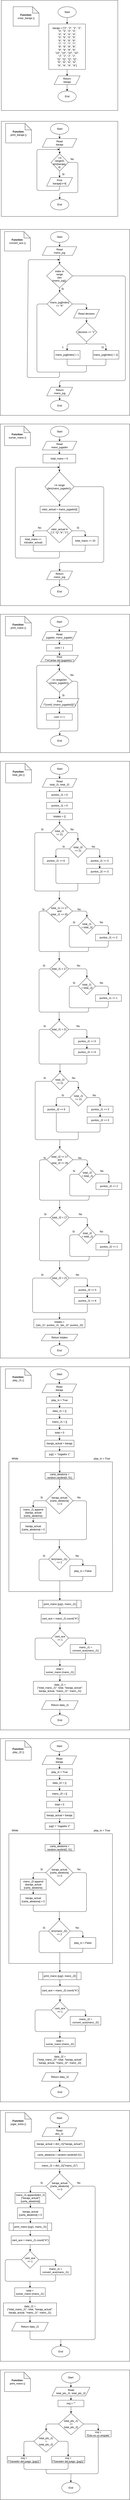 <mxfile>
    <diagram id="r8Pq3S3r_MtADD0OPUn5" name="Page-1">
        <mxGraphModel dx="269" dy="552" grid="1" gridSize="10" guides="1" tooltips="1" connect="1" arrows="1" fold="1" page="1" pageScale="1" pageWidth="850" pageHeight="1100" math="0" shadow="0">
            <root>
                <mxCell id="0"/>
                <mxCell id="1" parent="0"/>
                <mxCell id="3" value="" style="rounded=0;whiteSpace=wrap;html=1;" vertex="1" parent="1">
                    <mxGeometry x="1005" y="40" width="540" height="510" as="geometry"/>
                </mxCell>
                <mxCell id="4" value="" style="edgeStyle=none;html=1;exitX=0.5;exitY=1;exitDx=0;exitDy=0;" edge="1" parent="1" source="5" target="12">
                    <mxGeometry relative="1" as="geometry">
                        <mxPoint x="1345" y="240" as="sourcePoint"/>
                    </mxGeometry>
                </mxCell>
                <mxCell id="5" value="baraja = [&lt;span style=&quot;background-color: initial;&quot;&gt;&quot;2&quot;, &quot;2&quot;, &quot;2&quot;, &quot;2&quot;,&lt;/span&gt;&lt;div&gt;&quot;3&quot;, &quot;3&quot;, &quot;3&quot;, &quot;3&quot;,&lt;/div&gt;&lt;div&gt;&quot;4&quot;, &quot;4&quot;, &quot;4&quot;, &quot;4&quot;,&lt;/div&gt;&lt;div&gt;&quot;5&quot;, &quot;5&quot;, &quot;5&quot;, &quot;5&quot;,&lt;/div&gt;&lt;div&gt;&quot;6&quot;, &quot;6&quot;, &quot;6&quot;, &quot;6&quot;,&lt;/div&gt;&lt;div&gt;&quot;7&quot;, &quot;7&quot;, &quot;7&quot;, &quot;7&quot;,&lt;/div&gt;&lt;div&gt;&quot;8&quot;, &quot;8&quot;, &quot;8&quot;, &quot;8&quot;,&lt;/div&gt;&lt;div&gt;&quot;9&quot;, &quot;9&quot;, &quot;9&quot;, &quot;9&quot;,&lt;/div&gt;&lt;div&gt;&quot;10&quot;, &quot;10&quot;, &quot;10&quot;, &quot;10&quot;,&lt;/div&gt;&lt;div&gt;&quot;J&quot;, &quot;J&quot;, &quot;J&quot;, &quot;J&quot;,&lt;/div&gt;&lt;div&gt;&quot;Q&quot;, &quot;Q&quot;, &quot;Q&quot;, &quot;Q&quot;,&lt;/div&gt;&lt;div&gt;&quot;K&quot;, &quot;K&quot;, &quot;K&quot;, &quot;K&quot;,&lt;/div&gt;&lt;span style=&quot;background-color: initial;&quot;&gt;&quot;A&quot;, &quot;A&quot;, &quot;A&quot;, &quot;A&quot;&lt;/span&gt;]" style="whiteSpace=wrap;html=1;" vertex="1" parent="1">
                    <mxGeometry x="1225" y="150" width="170" height="210" as="geometry"/>
                </mxCell>
                <mxCell id="6" value="&lt;b&gt;Function&lt;/b&gt;:&lt;br&gt;crear_baraja ()" style="shape=note;whiteSpace=wrap;html=1;backgroundOutline=1;darkOpacity=0.05;" vertex="1" parent="1">
                    <mxGeometry x="1060" y="70" width="120" height="90" as="geometry"/>
                </mxCell>
                <mxCell id="8" value="Start" style="ellipse;whiteSpace=wrap;html=1;" vertex="1" parent="1">
                    <mxGeometry x="1267.5" y="70" width="85" height="50" as="geometry"/>
                </mxCell>
                <mxCell id="9" style="edgeStyle=none;html=1;entryX=0.5;entryY=0;entryDx=0;entryDy=0;" edge="1" parent="1" target="5">
                    <mxGeometry relative="1" as="geometry">
                        <mxPoint x="1310" y="140" as="targetPoint"/>
                        <mxPoint x="1310" y="120" as="sourcePoint"/>
                    </mxGeometry>
                </mxCell>
                <mxCell id="11" value="" style="edgeStyle=none;html=1;" edge="1" parent="1" source="12" target="13">
                    <mxGeometry relative="1" as="geometry">
                        <Array as="points">
                            <mxPoint x="1310" y="450"/>
                        </Array>
                    </mxGeometry>
                </mxCell>
                <mxCell id="12" value="Return&lt;br&gt;baraja" style="shape=parallelogram;perimeter=parallelogramPerimeter;whiteSpace=wrap;html=1;fixedSize=1;" vertex="1" parent="1">
                    <mxGeometry x="1250" y="390" width="120" height="40" as="geometry"/>
                </mxCell>
                <mxCell id="13" value="End" style="ellipse;whiteSpace=wrap;html=1;" vertex="1" parent="1">
                    <mxGeometry x="1267.5" y="460" width="85" height="50" as="geometry"/>
                </mxCell>
                <mxCell id="14" value="" style="rounded=0;whiteSpace=wrap;html=1;" vertex="1" parent="1">
                    <mxGeometry x="1005" y="600" width="540" height="440" as="geometry"/>
                </mxCell>
                <mxCell id="17" value="&lt;b&gt;Function&lt;/b&gt;:&lt;br&gt;print_baraja ()" style="shape=note;whiteSpace=wrap;html=1;backgroundOutline=1;darkOpacity=0.05;" vertex="1" parent="1">
                    <mxGeometry x="1025" y="610" width="120" height="90" as="geometry"/>
                </mxCell>
                <mxCell id="18" style="edgeStyle=none;html=1;entryX=0.5;entryY=0;entryDx=0;entryDy=0;" edge="1" parent="1" source="19" target="21">
                    <mxGeometry relative="1" as="geometry"/>
                </mxCell>
                <mxCell id="19" value="Start" style="ellipse;whiteSpace=wrap;html=1;" vertex="1" parent="1">
                    <mxGeometry x="1232.5" y="610" width="85" height="50" as="geometry"/>
                </mxCell>
                <mxCell id="20" style="edgeStyle=none;html=1;entryX=0.5;entryY=0;entryDx=0;entryDy=0;" edge="1" parent="1" source="21" target="25">
                    <mxGeometry relative="1" as="geometry">
                        <mxPoint x="1275" y="750" as="targetPoint"/>
                    </mxGeometry>
                </mxCell>
                <mxCell id="21" value="Read&lt;br&gt;baraja" style="shape=parallelogram;perimeter=parallelogramPerimeter;whiteSpace=wrap;html=1;fixedSize=1;" vertex="1" parent="1">
                    <mxGeometry x="1195" y="680" width="160" height="40" as="geometry"/>
                </mxCell>
                <mxCell id="27" value="" style="edgeStyle=none;html=1;entryX=0.5;entryY=0;entryDx=0;entryDy=0;" edge="1" parent="1" source="25" target="28">
                    <mxGeometry relative="1" as="geometry">
                        <mxPoint x="1275.1" y="850" as="targetPoint"/>
                    </mxGeometry>
                </mxCell>
                <mxCell id="42" style="edgeStyle=none;html=1;exitX=1;exitY=0.5;exitDx=0;exitDy=0;entryX=0.5;entryY=0;entryDx=0;entryDy=0;" edge="1" parent="1" source="25" target="41">
                    <mxGeometry relative="1" as="geometry">
                        <Array as="points">
                            <mxPoint x="1360" y="790"/>
                            <mxPoint x="1360" y="930"/>
                            <mxPoint x="1276" y="930"/>
                        </Array>
                    </mxGeometry>
                </mxCell>
                <mxCell id="25" value="i in&lt;br&gt;range(0, len(baraja), 4)&amp;nbsp;" style="rhombus;whiteSpace=wrap;html=1;" vertex="1" parent="1">
                    <mxGeometry x="1235.5" y="750" width="80" height="80" as="geometry"/>
                </mxCell>
                <mxCell id="39" style="edgeStyle=none;html=1;" edge="1" parent="1" source="28">
                    <mxGeometry relative="1" as="geometry">
                        <mxPoint x="1275" y="730" as="targetPoint"/>
                        <Array as="points">
                            <mxPoint x="1275" y="920"/>
                            <mxPoint x="1170" y="920"/>
                            <mxPoint x="1170" y="730"/>
                        </Array>
                    </mxGeometry>
                </mxCell>
                <mxCell id="28" value="Print&lt;br&gt;baraja[i:i+4]" style="shape=parallelogram;perimeter=parallelogramPerimeter;whiteSpace=wrap;html=1;fixedSize=1;" vertex="1" parent="1">
                    <mxGeometry x="1215" y="860" width="120" height="40" as="geometry"/>
                </mxCell>
                <mxCell id="29" value="" style="rounded=0;whiteSpace=wrap;html=1;" vertex="1" parent="1">
                    <mxGeometry x="1000" y="1100" width="600" height="860" as="geometry"/>
                </mxCell>
                <mxCell id="30" value="&lt;b&gt;Function&lt;/b&gt;:&lt;br&gt;convert_ace ()" style="shape=note;whiteSpace=wrap;html=1;backgroundOutline=1;darkOpacity=0.05;" vertex="1" parent="1">
                    <mxGeometry x="1020" y="1110" width="120" height="90" as="geometry"/>
                </mxCell>
                <mxCell id="31" style="edgeStyle=none;html=1;entryX=0.5;entryY=0;entryDx=0;entryDy=0;" edge="1" parent="1" source="32" target="34">
                    <mxGeometry relative="1" as="geometry"/>
                </mxCell>
                <mxCell id="32" value="Start" style="ellipse;whiteSpace=wrap;html=1;" vertex="1" parent="1">
                    <mxGeometry x="1233" y="1110" width="85" height="50" as="geometry"/>
                </mxCell>
                <mxCell id="33" style="edgeStyle=none;html=1;entryX=0.5;entryY=0;entryDx=0;entryDy=0;" edge="1" parent="1" source="34" target="36">
                    <mxGeometry relative="1" as="geometry">
                        <mxPoint x="1270" y="1250" as="targetPoint"/>
                    </mxGeometry>
                </mxCell>
                <mxCell id="34" value="Read&lt;br&gt;mano_jug" style="shape=parallelogram;perimeter=parallelogramPerimeter;whiteSpace=wrap;html=1;fixedSize=1;" vertex="1" parent="1">
                    <mxGeometry x="1195" y="1180" width="160" height="40" as="geometry"/>
                </mxCell>
                <mxCell id="35" value="" style="edgeStyle=none;html=1;entryX=0.5;entryY=0;entryDx=0;entryDy=0;" edge="1" parent="1" source="36" target="43">
                    <mxGeometry relative="1" as="geometry">
                        <mxPoint x="1275" y="1360" as="targetPoint"/>
                    </mxGeometry>
                </mxCell>
                <mxCell id="92" style="edgeStyle=none;html=1;entryX=0.5;entryY=0;entryDx=0;entryDy=0;" edge="1" parent="1" source="36" target="59">
                    <mxGeometry relative="1" as="geometry">
                        <Array as="points">
                            <mxPoint x="1580" y="1315"/>
                            <mxPoint x="1580" y="1800"/>
                            <mxPoint x="1276" y="1800"/>
                        </Array>
                    </mxGeometry>
                </mxCell>
                <mxCell id="36" value="index in &lt;br&gt;range&lt;br&gt;(len&lt;br&gt;(mano_jug))&amp;nbsp;" style="rhombus;whiteSpace=wrap;html=1;" vertex="1" parent="1">
                    <mxGeometry x="1215" y="1260" width="120" height="110" as="geometry"/>
                </mxCell>
                <mxCell id="38" value="Si" style="text;html=1;strokeColor=none;fillColor=none;align=center;verticalAlign=middle;whiteSpace=wrap;rounded=0;" vertex="1" parent="1">
                    <mxGeometry x="1275" y="830" width="35" height="30" as="geometry"/>
                </mxCell>
                <mxCell id="41" value="End" style="ellipse;whiteSpace=wrap;html=1;" vertex="1" parent="1">
                    <mxGeometry x="1233" y="960" width="85" height="50" as="geometry"/>
                </mxCell>
                <mxCell id="47" style="edgeStyle=none;html=1;entryX=0.5;entryY=0;entryDx=0;entryDy=0;" edge="1" parent="1" source="43" target="46">
                    <mxGeometry relative="1" as="geometry">
                        <Array as="points">
                            <mxPoint x="1400" y="1445"/>
                        </Array>
                    </mxGeometry>
                </mxCell>
                <mxCell id="43" value="mano_jug[index]&lt;br&gt;== &quot;A&quot;" style="rhombus;whiteSpace=wrap;html=1;" vertex="1" parent="1">
                    <mxGeometry x="1217" y="1390" width="117" height="110" as="geometry"/>
                </mxCell>
                <mxCell id="49" value="" style="edgeStyle=none;html=1;" edge="1" parent="1" source="46" target="48">
                    <mxGeometry relative="1" as="geometry"/>
                </mxCell>
                <mxCell id="46" value="Read decision" style="shape=parallelogram;perimeter=parallelogramPerimeter;whiteSpace=wrap;html=1;fixedSize=1;" vertex="1" parent="1">
                    <mxGeometry x="1340" y="1470" width="120" height="40" as="geometry"/>
                </mxCell>
                <mxCell id="53" style="edgeStyle=none;html=1;entryX=0.5;entryY=0;entryDx=0;entryDy=0;exitX=0.5;exitY=1;exitDx=0;exitDy=0;" edge="1" parent="1" source="48" target="50">
                    <mxGeometry relative="1" as="geometry">
                        <Array as="points">
                            <mxPoint x="1400" y="1630"/>
                            <mxPoint x="1310" y="1630"/>
                        </Array>
                    </mxGeometry>
                </mxCell>
                <mxCell id="54" style="edgeStyle=none;html=1;exitX=0.5;exitY=1;exitDx=0;exitDy=0;entryX=0.5;entryY=0;entryDx=0;entryDy=0;" edge="1" parent="1" source="48" target="52">
                    <mxGeometry relative="1" as="geometry">
                        <Array as="points">
                            <mxPoint x="1400" y="1630"/>
                            <mxPoint x="1490" y="1630"/>
                        </Array>
                    </mxGeometry>
                </mxCell>
                <mxCell id="48" value="decision == &quot;1&quot;" style="rhombus;whiteSpace=wrap;html=1;" vertex="1" parent="1">
                    <mxGeometry x="1351.5" y="1530" width="97" height="90" as="geometry"/>
                </mxCell>
                <mxCell id="50" value="mano_jug[index] = 1" style="rounded=0;whiteSpace=wrap;html=1;" vertex="1" parent="1">
                    <mxGeometry x="1250" y="1660" width="120" height="40" as="geometry"/>
                </mxCell>
                <mxCell id="52" value="mano_jug[index] = 11" style="rounded=0;whiteSpace=wrap;html=1;" vertex="1" parent="1">
                    <mxGeometry x="1430" y="1660" width="120" height="40" as="geometry"/>
                </mxCell>
                <mxCell id="55" value="1" style="text;html=1;strokeColor=none;fillColor=none;align=center;verticalAlign=middle;whiteSpace=wrap;rounded=0;" vertex="1" parent="1">
                    <mxGeometry x="1275" y="1630" width="30" height="30" as="geometry"/>
                </mxCell>
                <mxCell id="56" value="11" style="text;html=1;strokeColor=none;fillColor=none;align=center;verticalAlign=middle;whiteSpace=wrap;rounded=0;" vertex="1" parent="1">
                    <mxGeometry x="1460" y="1630" width="30" height="30" as="geometry"/>
                </mxCell>
                <mxCell id="57" value="" style="endArrow=none;html=1;exitX=0.5;exitY=1;exitDx=0;exitDy=0;entryX=0.5;entryY=1;entryDx=0;entryDy=0;" edge="1" parent="1" source="50" target="52">
                    <mxGeometry width="50" height="50" relative="1" as="geometry">
                        <mxPoint x="1120" y="1590" as="sourcePoint"/>
                        <mxPoint x="1170" y="1540" as="targetPoint"/>
                        <Array as="points">
                            <mxPoint x="1310" y="1730"/>
                            <mxPoint x="1400" y="1730"/>
                            <mxPoint x="1490" y="1730"/>
                        </Array>
                    </mxGeometry>
                </mxCell>
                <mxCell id="58" value="" style="endArrow=none;html=1;entryX=0;entryY=0.5;entryDx=0;entryDy=0;" edge="1" parent="1" target="43">
                    <mxGeometry width="50" height="50" relative="1" as="geometry">
                        <mxPoint x="1400" y="1730" as="sourcePoint"/>
                        <mxPoint x="1170" y="1540" as="targetPoint"/>
                        <Array as="points">
                            <mxPoint x="1400" y="1760"/>
                            <mxPoint x="1170" y="1760"/>
                            <mxPoint x="1170" y="1445"/>
                        </Array>
                    </mxGeometry>
                </mxCell>
                <mxCell id="62" style="edgeStyle=none;html=1;" edge="1" parent="1" source="59" target="61">
                    <mxGeometry relative="1" as="geometry"/>
                </mxCell>
                <mxCell id="59" value="Return &lt;br&gt;mano_jug" style="shape=parallelogram;perimeter=parallelogramPerimeter;whiteSpace=wrap;html=1;fixedSize=1;" vertex="1" parent="1">
                    <mxGeometry x="1215.5" y="1830" width="120" height="40" as="geometry"/>
                </mxCell>
                <mxCell id="61" value="End" style="ellipse;whiteSpace=wrap;html=1;" vertex="1" parent="1">
                    <mxGeometry x="1233" y="1890" width="85" height="50" as="geometry"/>
                </mxCell>
                <mxCell id="63" value="" style="rounded=0;whiteSpace=wrap;html=1;" vertex="1" parent="1">
                    <mxGeometry x="1000" y="2000" width="600" height="840" as="geometry"/>
                </mxCell>
                <mxCell id="64" value="&lt;b&gt;Function&lt;/b&gt;:&lt;br&gt;sumar_mano ()" style="shape=note;whiteSpace=wrap;html=1;backgroundOutline=1;darkOpacity=0.05;" vertex="1" parent="1">
                    <mxGeometry x="1020" y="2010" width="120" height="90" as="geometry"/>
                </mxCell>
                <mxCell id="65" style="edgeStyle=none;html=1;entryX=0.5;entryY=0;entryDx=0;entryDy=0;" edge="1" parent="1" source="66" target="68">
                    <mxGeometry relative="1" as="geometry"/>
                </mxCell>
                <mxCell id="66" value="Start" style="ellipse;whiteSpace=wrap;html=1;" vertex="1" parent="1">
                    <mxGeometry x="1233" y="2010" width="85" height="50" as="geometry"/>
                </mxCell>
                <mxCell id="94" style="edgeStyle=none;html=1;entryX=0.5;entryY=0;entryDx=0;entryDy=0;" edge="1" parent="1" source="68" target="93">
                    <mxGeometry relative="1" as="geometry"/>
                </mxCell>
                <mxCell id="68" value="Read&lt;br&gt;mano_jugador" style="shape=parallelogram;perimeter=parallelogramPerimeter;whiteSpace=wrap;html=1;fixedSize=1;" vertex="1" parent="1">
                    <mxGeometry x="1195" y="2080" width="160" height="40" as="geometry"/>
                </mxCell>
                <mxCell id="98" style="edgeStyle=none;html=1;" edge="1" parent="1" source="70" target="97">
                    <mxGeometry relative="1" as="geometry"/>
                </mxCell>
                <mxCell id="108" style="edgeStyle=none;html=1;" edge="1" parent="1" source="70" target="85">
                    <mxGeometry relative="1" as="geometry">
                        <Array as="points">
                            <mxPoint x="1480" y="2290"/>
                            <mxPoint x="1480" y="2640"/>
                            <mxPoint x="1275" y="2640"/>
                        </Array>
                    </mxGeometry>
                </mxCell>
                <mxCell id="70" value="i in range&lt;br&gt;(len(mano_jugador))&amp;nbsp;" style="rhombus;whiteSpace=wrap;html=1;" vertex="1" parent="1">
                    <mxGeometry x="1207" y="2220" width="135" height="140" as="geometry"/>
                </mxCell>
                <mxCell id="71" style="edgeStyle=none;html=1;entryX=0.5;entryY=0;entryDx=0;entryDy=0;entryPerimeter=0;" edge="1" parent="1" source="72" target="79">
                    <mxGeometry relative="1" as="geometry">
                        <Array as="points">
                            <mxPoint x="1394" y="2494"/>
                        </Array>
                        <mxPoint x="1398" y="2519" as="targetPoint"/>
                    </mxGeometry>
                </mxCell>
                <mxCell id="103" style="edgeStyle=none;html=1;exitX=0;exitY=0.5;exitDx=0;exitDy=0;entryX=0.5;entryY=0;entryDx=0;entryDy=0;" edge="1" parent="1" source="72" target="102">
                    <mxGeometry relative="1" as="geometry">
                        <Array as="points">
                            <mxPoint x="1153" y="2494"/>
                        </Array>
                    </mxGeometry>
                </mxCell>
                <mxCell id="72" value="valor_actual in [&quot;J&quot;,&quot;Q&quot;,&quot;K&quot;,&quot;1&quot;]" style="rhombus;whiteSpace=wrap;html=1;" vertex="1" parent="1">
                    <mxGeometry x="1216" y="2439" width="117" height="110" as="geometry"/>
                </mxCell>
                <mxCell id="73" value="" style="edgeStyle=none;html=1;" edge="1" parent="1" target="77">
                    <mxGeometry relative="1" as="geometry">
                        <mxPoint x="1398" y="2559" as="sourcePoint"/>
                    </mxGeometry>
                </mxCell>
                <mxCell id="79" value="total_mano += 10" style="rounded=0;whiteSpace=wrap;html=1;" vertex="1" parent="1">
                    <mxGeometry x="1334" y="2520" width="120" height="40" as="geometry"/>
                </mxCell>
                <mxCell id="84" style="edgeStyle=none;html=1;" edge="1" parent="1" source="85" target="87">
                    <mxGeometry relative="1" as="geometry"/>
                </mxCell>
                <mxCell id="85" value="Return &lt;br&gt;mano_jug" style="shape=parallelogram;perimeter=parallelogramPerimeter;whiteSpace=wrap;html=1;fixedSize=1;" vertex="1" parent="1">
                    <mxGeometry x="1215" y="2680" width="120" height="40" as="geometry"/>
                </mxCell>
                <mxCell id="87" value="End" style="ellipse;whiteSpace=wrap;html=1;" vertex="1" parent="1">
                    <mxGeometry x="1232" y="2750" width="85" height="50" as="geometry"/>
                </mxCell>
                <mxCell id="88" value="Si" style="text;html=1;strokeColor=none;fillColor=none;align=center;verticalAlign=middle;whiteSpace=wrap;rounded=0;" vertex="1" parent="1">
                    <mxGeometry x="1278" y="1360" width="22" height="30" as="geometry"/>
                </mxCell>
                <mxCell id="89" value="No" style="text;html=1;strokeColor=none;fillColor=none;align=center;verticalAlign=middle;whiteSpace=wrap;rounded=0;" vertex="1" parent="1">
                    <mxGeometry x="1315.5" y="760" width="35" height="30" as="geometry"/>
                </mxCell>
                <mxCell id="91" value="" style="endArrow=classic;html=1;" edge="1" parent="1">
                    <mxGeometry width="50" height="50" relative="1" as="geometry">
                        <mxPoint x="1275" y="1760" as="sourcePoint"/>
                        <mxPoint x="1275" y="1240" as="targetPoint"/>
                        <Array as="points">
                            <mxPoint x="1275" y="1785"/>
                            <mxPoint x="1125" y="1785"/>
                            <mxPoint x="1130" y="1240"/>
                        </Array>
                    </mxGeometry>
                </mxCell>
                <mxCell id="96" value="" style="edgeStyle=none;html=1;entryX=0.5;entryY=0;entryDx=0;entryDy=0;" edge="1" parent="1" source="93" target="70">
                    <mxGeometry relative="1" as="geometry"/>
                </mxCell>
                <mxCell id="93" value="total_mano = 0" style="rounded=0;whiteSpace=wrap;html=1;" vertex="1" parent="1">
                    <mxGeometry x="1198" y="2140" width="152" height="40" as="geometry"/>
                </mxCell>
                <mxCell id="99" style="edgeStyle=none;html=1;" edge="1" parent="1" source="97" target="72">
                    <mxGeometry relative="1" as="geometry"/>
                </mxCell>
                <mxCell id="97" value="valor_actual = mano_jugador[i]" style="rounded=0;whiteSpace=wrap;html=1;" vertex="1" parent="1">
                    <mxGeometry x="1185" y="2380" width="180" height="30" as="geometry"/>
                </mxCell>
                <mxCell id="100" value="Si" style="text;html=1;align=center;verticalAlign=middle;resizable=0;points=[];autosize=1;strokeColor=none;fillColor=none;" vertex="1" parent="1">
                    <mxGeometry x="1345" y="2465" width="30" height="30" as="geometry"/>
                </mxCell>
                <mxCell id="101" value="No" style="text;html=1;align=center;verticalAlign=middle;resizable=0;points=[];autosize=1;strokeColor=none;fillColor=none;" vertex="1" parent="1">
                    <mxGeometry x="1162" y="2465" width="40" height="30" as="geometry"/>
                </mxCell>
                <mxCell id="102" value="total_mano += int(valor_actual)" style="rounded=0;whiteSpace=wrap;html=1;" vertex="1" parent="1">
                    <mxGeometry x="1093" y="2520" width="120" height="40" as="geometry"/>
                </mxCell>
                <mxCell id="104" value="" style="endArrow=none;html=1;exitX=0.5;exitY=1;exitDx=0;exitDy=0;entryX=0.5;entryY=1;entryDx=0;entryDy=0;" edge="1" parent="1" source="79" target="102">
                    <mxGeometry width="50" height="50" relative="1" as="geometry">
                        <mxPoint x="1390" y="2470" as="sourcePoint"/>
                        <mxPoint x="1440" y="2420" as="targetPoint"/>
                        <Array as="points">
                            <mxPoint x="1394" y="2590"/>
                            <mxPoint x="1270" y="2590"/>
                            <mxPoint x="1153" y="2590"/>
                        </Array>
                    </mxGeometry>
                </mxCell>
                <mxCell id="106" value="" style="endArrow=classic;html=1;" edge="1" parent="1">
                    <mxGeometry width="50" height="50" relative="1" as="geometry">
                        <mxPoint x="1275" y="2590" as="sourcePoint"/>
                        <mxPoint x="1275" y="2200" as="targetPoint"/>
                        <Array as="points">
                            <mxPoint x="1275" y="2620"/>
                            <mxPoint x="1070" y="2620"/>
                            <mxPoint x="1070" y="2200"/>
                        </Array>
                    </mxGeometry>
                </mxCell>
                <mxCell id="109" value="" style="rounded=0;whiteSpace=wrap;html=1;" vertex="1" parent="1">
                    <mxGeometry x="1000" y="2880" width="600" height="640" as="geometry"/>
                </mxCell>
                <mxCell id="110" value="&lt;b&gt;Function&lt;/b&gt;:&lt;br&gt;print_mano ()" style="shape=note;whiteSpace=wrap;html=1;backgroundOutline=1;darkOpacity=0.05;" vertex="1" parent="1">
                    <mxGeometry x="1024" y="2890" width="120" height="90" as="geometry"/>
                </mxCell>
                <mxCell id="111" style="edgeStyle=none;html=1;entryX=0.5;entryY=0;entryDx=0;entryDy=0;" edge="1" parent="1" source="112" target="114">
                    <mxGeometry relative="1" as="geometry"/>
                </mxCell>
                <mxCell id="112" value="Start" style="ellipse;whiteSpace=wrap;html=1;" vertex="1" parent="1">
                    <mxGeometry x="1231.5" y="2890" width="85" height="50" as="geometry"/>
                </mxCell>
                <mxCell id="124" style="edgeStyle=none;html=1;" edge="1" parent="1" source="114" target="123">
                    <mxGeometry relative="1" as="geometry"/>
                </mxCell>
                <mxCell id="114" value="Read&lt;br&gt;jugador, mano_jugador" style="shape=parallelogram;perimeter=parallelogramPerimeter;whiteSpace=wrap;html=1;fixedSize=1;" vertex="1" parent="1">
                    <mxGeometry x="1194" y="2960" width="160" height="40" as="geometry"/>
                </mxCell>
                <mxCell id="115" value="" style="edgeStyle=none;html=1;entryX=0.5;entryY=0;entryDx=0;entryDy=0;" edge="1" parent="1" target="119">
                    <mxGeometry relative="1" as="geometry">
                        <mxPoint x="1274.1" y="3236" as="targetPoint"/>
                        <mxPoint x="1274.216" y="3215.716" as="sourcePoint"/>
                    </mxGeometry>
                </mxCell>
                <mxCell id="116" style="edgeStyle=none;html=1;exitX=1;exitY=0.5;exitDx=0;exitDy=0;entryX=0.5;entryY=0;entryDx=0;entryDy=0;" edge="1" parent="1" source="128" target="121">
                    <mxGeometry relative="1" as="geometry">
                        <Array as="points">
                            <mxPoint x="1359" y="3190"/>
                            <mxPoint x="1360" y="3420"/>
                            <mxPoint x="1276" y="3420"/>
                        </Array>
                        <mxPoint x="1314.5" y="3176" as="sourcePoint"/>
                    </mxGeometry>
                </mxCell>
                <mxCell id="118" style="edgeStyle=none;html=1;exitX=0.5;exitY=1;exitDx=0;exitDy=0;" edge="1" parent="1" source="131">
                    <mxGeometry relative="1" as="geometry">
                        <mxPoint x="1274" y="3116" as="targetPoint"/>
                        <Array as="points">
                            <mxPoint x="1274" y="3410"/>
                            <mxPoint x="1170" y="3410"/>
                            <mxPoint x="1169" y="3116"/>
                        </Array>
                        <mxPoint x="1274" y="3360" as="sourcePoint"/>
                    </mxGeometry>
                </mxCell>
                <mxCell id="133" value="" style="edgeStyle=none;html=1;" edge="1" parent="1" source="119" target="131">
                    <mxGeometry relative="1" as="geometry"/>
                </mxCell>
                <mxCell id="119" value="Print&lt;br&gt;f&quot;{cont}: {mano_jugador[i]}&quot;)" style="shape=parallelogram;perimeter=parallelogramPerimeter;whiteSpace=wrap;html=1;fixedSize=1;" vertex="1" parent="1">
                    <mxGeometry x="1185" y="3270" width="180" height="40" as="geometry"/>
                </mxCell>
                <mxCell id="120" value="Si" style="text;html=1;strokeColor=none;fillColor=none;align=center;verticalAlign=middle;whiteSpace=wrap;rounded=0;" vertex="1" parent="1">
                    <mxGeometry x="1275" y="3240" width="35" height="30" as="geometry"/>
                </mxCell>
                <mxCell id="121" value="End" style="ellipse;whiteSpace=wrap;html=1;" vertex="1" parent="1">
                    <mxGeometry x="1233" y="3440" width="85" height="50" as="geometry"/>
                </mxCell>
                <mxCell id="122" value="No" style="text;html=1;strokeColor=none;fillColor=none;align=center;verticalAlign=middle;whiteSpace=wrap;rounded=0;" vertex="1" parent="1">
                    <mxGeometry x="1314.5" y="3146" width="35" height="30" as="geometry"/>
                </mxCell>
                <mxCell id="126" value="" style="edgeStyle=none;html=1;" edge="1" parent="1" source="123" target="125">
                    <mxGeometry relative="1" as="geometry"/>
                </mxCell>
                <mxCell id="123" value="cont = 1" style="rounded=0;whiteSpace=wrap;html=1;" vertex="1" parent="1">
                    <mxGeometry x="1215" y="3020" width="120" height="30" as="geometry"/>
                </mxCell>
                <mxCell id="127" style="edgeStyle=none;html=1;entryX=0.5;entryY=0;entryDx=0;entryDy=0;" edge="1" parent="1" source="125" target="128">
                    <mxGeometry relative="1" as="geometry">
                        <mxPoint x="1274.5" y="3136" as="targetPoint"/>
                    </mxGeometry>
                </mxCell>
                <mxCell id="125" value="Print&lt;br&gt;f&quot;\nCartas del {jugador}:&quot;)" style="shape=parallelogram;perimeter=parallelogramPerimeter;whiteSpace=wrap;html=1;fixedSize=1;" vertex="1" parent="1">
                    <mxGeometry x="1187" y="3070" width="175" height="30" as="geometry"/>
                </mxCell>
                <mxCell id="128" value="i in range(len&lt;br&gt;(mano_jugador))&amp;nbsp;" style="rhombus;whiteSpace=wrap;html=1;" vertex="1" parent="1">
                    <mxGeometry x="1214" y="3140" width="120" height="100" as="geometry"/>
                </mxCell>
                <mxCell id="131" value="cont += 1" style="rounded=0;whiteSpace=wrap;html=1;" vertex="1" parent="1">
                    <mxGeometry x="1214" y="3340" width="120" height="30" as="geometry"/>
                </mxCell>
                <mxCell id="134" value="" style="rounded=0;whiteSpace=wrap;html=1;" vertex="1" parent="1">
                    <mxGeometry x="1000" y="3560" width="600" height="2760" as="geometry"/>
                </mxCell>
                <mxCell id="135" value="&lt;b&gt;Function&lt;/b&gt;:&lt;br&gt;total_pts ()" style="shape=note;whiteSpace=wrap;html=1;backgroundOutline=1;darkOpacity=0.05;" vertex="1" parent="1">
                    <mxGeometry x="1025" y="3570" width="120" height="90" as="geometry"/>
                </mxCell>
                <mxCell id="136" style="edgeStyle=none;html=1;entryX=0.5;entryY=0;entryDx=0;entryDy=0;" edge="1" parent="1" source="137" target="139">
                    <mxGeometry relative="1" as="geometry"/>
                </mxCell>
                <mxCell id="137" value="Start" style="ellipse;whiteSpace=wrap;html=1;" vertex="1" parent="1">
                    <mxGeometry x="1232.5" y="3570" width="85" height="50" as="geometry"/>
                </mxCell>
                <mxCell id="138" style="edgeStyle=none;html=1;entryX=0.5;entryY=0;entryDx=0;entryDy=0;" edge="1" parent="1" source="139" target="154">
                    <mxGeometry relative="1" as="geometry">
                        <mxPoint x="1276" y="3700" as="targetPoint"/>
                    </mxGeometry>
                </mxCell>
                <mxCell id="139" value="Read&lt;br&gt;total_J1, total_J2" style="shape=parallelogram;perimeter=parallelogramPerimeter;whiteSpace=wrap;html=1;fixedSize=1;" vertex="1" parent="1">
                    <mxGeometry x="1195" y="3640" width="160" height="40" as="geometry"/>
                </mxCell>
                <mxCell id="156" value="" style="edgeStyle=none;html=1;" edge="1" parent="1" source="154" target="155">
                    <mxGeometry relative="1" as="geometry"/>
                </mxCell>
                <mxCell id="154" value="puntos_J1 = 0" style="rounded=0;whiteSpace=wrap;html=1;" vertex="1" parent="1">
                    <mxGeometry x="1215" y="3700" width="120" height="30" as="geometry"/>
                </mxCell>
                <mxCell id="158" value="" style="edgeStyle=none;html=1;" edge="1" parent="1" source="155" target="157">
                    <mxGeometry relative="1" as="geometry"/>
                </mxCell>
                <mxCell id="155" value="puntos_J1 = 0" style="rounded=0;whiteSpace=wrap;html=1;" vertex="1" parent="1">
                    <mxGeometry x="1215" y="3750" width="120" height="30" as="geometry"/>
                </mxCell>
                <mxCell id="160" value="" style="edgeStyle=none;html=1;" edge="1" parent="1" source="157" target="159">
                    <mxGeometry relative="1" as="geometry"/>
                </mxCell>
                <mxCell id="157" value="totales = {}" style="rounded=0;whiteSpace=wrap;html=1;" vertex="1" parent="1">
                    <mxGeometry x="1215" y="3800" width="120" height="30" as="geometry"/>
                </mxCell>
                <mxCell id="162" style="edgeStyle=none;html=1;entryX=0.5;entryY=0;entryDx=0;entryDy=0;" edge="1" parent="1" source="159">
                    <mxGeometry relative="1" as="geometry">
                        <mxPoint x="1360" y="3925" as="targetPoint"/>
                        <Array as="points">
                            <mxPoint x="1360" y="3890"/>
                        </Array>
                    </mxGeometry>
                </mxCell>
                <mxCell id="159" value="total_J1 &lt;br&gt;== 21" style="rhombus;whiteSpace=wrap;html=1;rounded=0;" vertex="1" parent="1">
                    <mxGeometry x="1235" y="3850" width="80" height="80" as="geometry"/>
                </mxCell>
                <mxCell id="191" style="edgeStyle=none;html=1;entryX=0.5;entryY=0;entryDx=0;entryDy=0;" edge="1" parent="1" source="193" target="195">
                    <mxGeometry relative="1" as="geometry">
                        <Array as="points">
                            <mxPoint x="1461" y="3965"/>
                        </Array>
                    </mxGeometry>
                </mxCell>
                <mxCell id="192" style="edgeStyle=none;html=1;entryX=0.5;entryY=0;entryDx=0;entryDy=0;" edge="1" parent="1" source="193" target="197">
                    <mxGeometry relative="1" as="geometry">
                        <Array as="points">
                            <mxPoint x="1258" y="3965"/>
                        </Array>
                    </mxGeometry>
                </mxCell>
                <mxCell id="193" value="total_J2&lt;br&gt;== 21" style="rhombus;whiteSpace=wrap;html=1;rounded=0;" vertex="1" parent="1">
                    <mxGeometry x="1321" y="3925" width="80" height="80" as="geometry"/>
                </mxCell>
                <mxCell id="194" value="" style="edgeStyle=none;html=1;" edge="1" parent="1" source="195" target="196">
                    <mxGeometry relative="1" as="geometry"/>
                </mxCell>
                <mxCell id="195" value="puntos_J1 += 3" style="rounded=0;whiteSpace=wrap;html=1;" vertex="1" parent="1">
                    <mxGeometry x="1401" y="4005" width="120" height="30" as="geometry"/>
                </mxCell>
                <mxCell id="196" value="puntos_J2 += 3" style="rounded=0;whiteSpace=wrap;html=1;" vertex="1" parent="1">
                    <mxGeometry x="1401" y="4055" width="120" height="30" as="geometry"/>
                </mxCell>
                <mxCell id="197" value="puntos_J1 += 6" style="rounded=0;whiteSpace=wrap;html=1;" vertex="1" parent="1">
                    <mxGeometry x="1198" y="4005" width="120" height="30" as="geometry"/>
                </mxCell>
                <mxCell id="198" value="" style="endArrow=none;html=1;exitX=0.5;exitY=1;exitDx=0;exitDy=0;entryX=0.5;entryY=1;entryDx=0;entryDy=0;" edge="1" parent="1" source="197" target="196">
                    <mxGeometry width="50" height="50" relative="1" as="geometry">
                        <mxPoint x="1281" y="4055" as="sourcePoint"/>
                        <mxPoint x="1331" y="4005" as="targetPoint"/>
                        <Array as="points">
                            <mxPoint x="1258" y="4125"/>
                            <mxPoint x="1461" y="4125"/>
                        </Array>
                    </mxGeometry>
                </mxCell>
                <mxCell id="201" value="" style="edgeStyle=none;html=1;" edge="1" parent="1" source="202">
                    <mxGeometry relative="1" as="geometry">
                        <mxPoint x="1370" y="4342.5" as="targetPoint"/>
                    </mxGeometry>
                </mxCell>
                <mxCell id="229" style="edgeStyle=none;html=1;entryX=0.5;entryY=0;entryDx=0;entryDy=0;" edge="1" parent="1" source="206" target="223">
                    <mxGeometry relative="1" as="geometry">
                        <Array as="points">
                            <mxPoint x="1402" y="4253"/>
                        </Array>
                    </mxGeometry>
                </mxCell>
                <mxCell id="206" value="total_J1 &amp;gt;= 17 &lt;br&gt;and &lt;br&gt;total_J1 &amp;lt;= 20" style="rhombus;whiteSpace=wrap;html=1;" vertex="1" parent="1">
                    <mxGeometry x="1213" y="4200" width="122" height="105" as="geometry"/>
                </mxCell>
                <mxCell id="207" value="" style="endArrow=none;html=1;entryX=0;entryY=0.5;entryDx=0;entryDy=0;" edge="1" parent="1" target="159">
                    <mxGeometry width="50" height="50" relative="1" as="geometry">
                        <mxPoint x="1359.5" y="4125" as="sourcePoint"/>
                        <mxPoint x="1359.5" y="4165" as="targetPoint"/>
                        <Array as="points">
                            <mxPoint x="1360" y="4160"/>
                            <mxPoint x="1160" y="4160"/>
                            <mxPoint x="1160" y="3890"/>
                        </Array>
                    </mxGeometry>
                </mxCell>
                <mxCell id="220" value="" style="endArrow=classic;html=1;entryX=0.5;entryY=0;entryDx=0;entryDy=0;" edge="1" parent="1" target="206">
                    <mxGeometry width="50" height="50" relative="1" as="geometry">
                        <mxPoint x="1274" y="4160" as="sourcePoint"/>
                        <mxPoint x="1320" y="4140" as="targetPoint"/>
                    </mxGeometry>
                </mxCell>
                <mxCell id="221" style="edgeStyle=none;html=1;entryX=0.5;entryY=0;entryDx=0;entryDy=0;" edge="1" parent="1" source="223" target="225">
                    <mxGeometry relative="1" as="geometry">
                        <Array as="points">
                            <mxPoint x="1501.5" y="4320"/>
                        </Array>
                    </mxGeometry>
                </mxCell>
                <mxCell id="223" value="total_J1&lt;br&gt;&amp;gt; total_J2" style="rhombus;whiteSpace=wrap;html=1;rounded=0;" vertex="1" parent="1">
                    <mxGeometry x="1361.5" y="4280" width="80" height="80" as="geometry"/>
                </mxCell>
                <mxCell id="225" value="puntos_J1 += 2" style="rounded=0;whiteSpace=wrap;html=1;" vertex="1" parent="1">
                    <mxGeometry x="1441.5" y="4360" width="120" height="30" as="geometry"/>
                </mxCell>
                <mxCell id="228" value="" style="endArrow=none;html=1;exitX=0;exitY=0.5;exitDx=0;exitDy=0;entryX=0.5;entryY=1;entryDx=0;entryDy=0;" edge="1" parent="1" source="223" target="225">
                    <mxGeometry width="50" height="50" relative="1" as="geometry">
                        <mxPoint x="1298.5" y="4390" as="sourcePoint"/>
                        <mxPoint x="1501.5" y="4440" as="targetPoint"/>
                        <Array as="points">
                            <mxPoint x="1320" y="4320"/>
                            <mxPoint x="1320" y="4420"/>
                            <mxPoint x="1500" y="4420"/>
                        </Array>
                    </mxGeometry>
                </mxCell>
                <mxCell id="230" value="" style="endArrow=none;html=1;exitX=0;exitY=0.5;exitDx=0;exitDy=0;" edge="1" parent="1" source="206">
                    <mxGeometry width="50" height="50" relative="1" as="geometry">
                        <mxPoint x="1153" y="4310" as="sourcePoint"/>
                        <mxPoint x="1410" y="4420" as="targetPoint"/>
                        <Array as="points">
                            <mxPoint x="1180" y="4253"/>
                            <mxPoint x="1180" y="4440"/>
                            <mxPoint x="1410" y="4440"/>
                        </Array>
                    </mxGeometry>
                </mxCell>
                <mxCell id="231" style="edgeStyle=none;html=1;entryX=0.5;entryY=0;entryDx=0;entryDy=0;" edge="1" parent="1" source="232" target="234">
                    <mxGeometry relative="1" as="geometry">
                        <Array as="points">
                            <mxPoint x="1402" y="4520"/>
                        </Array>
                    </mxGeometry>
                </mxCell>
                <mxCell id="232" value="total_J1 &amp;lt; 17&lt;br&gt;" style="rhombus;whiteSpace=wrap;html=1;" vertex="1" parent="1">
                    <mxGeometry x="1230" y="4480" width="87" height="80" as="geometry"/>
                </mxCell>
                <mxCell id="233" style="edgeStyle=none;html=1;entryX=0.5;entryY=0;entryDx=0;entryDy=0;" edge="1" parent="1" source="234" target="235">
                    <mxGeometry relative="1" as="geometry">
                        <Array as="points">
                            <mxPoint x="1501.5" y="4600"/>
                        </Array>
                    </mxGeometry>
                </mxCell>
                <mxCell id="234" value="total_J1&lt;br&gt;&amp;gt; total_J2" style="rhombus;whiteSpace=wrap;html=1;rounded=0;" vertex="1" parent="1">
                    <mxGeometry x="1361.5" y="4560" width="80" height="80" as="geometry"/>
                </mxCell>
                <mxCell id="235" value="puntos_J1 += 1" style="rounded=0;whiteSpace=wrap;html=1;" vertex="1" parent="1">
                    <mxGeometry x="1441.5" y="4640" width="120" height="30" as="geometry"/>
                </mxCell>
                <mxCell id="236" value="" style="endArrow=none;html=1;exitX=0;exitY=0.5;exitDx=0;exitDy=0;entryX=0.5;entryY=1;entryDx=0;entryDy=0;" edge="1" parent="1" source="234" target="235">
                    <mxGeometry width="50" height="50" relative="1" as="geometry">
                        <mxPoint x="1298.5" y="4670" as="sourcePoint"/>
                        <mxPoint x="1501.5" y="4720" as="targetPoint"/>
                        <Array as="points">
                            <mxPoint x="1320" y="4600"/>
                            <mxPoint x="1320" y="4700"/>
                            <mxPoint x="1500" y="4700"/>
                        </Array>
                    </mxGeometry>
                </mxCell>
                <mxCell id="237" value="" style="endArrow=none;html=1;exitX=0;exitY=0.5;exitDx=0;exitDy=0;" edge="1" parent="1" source="232">
                    <mxGeometry width="50" height="50" relative="1" as="geometry">
                        <mxPoint x="1153" y="4590" as="sourcePoint"/>
                        <mxPoint x="1410" y="4700" as="targetPoint"/>
                        <Array as="points">
                            <mxPoint x="1180" y="4520"/>
                            <mxPoint x="1180" y="4720"/>
                            <mxPoint x="1410" y="4720"/>
                        </Array>
                    </mxGeometry>
                </mxCell>
                <mxCell id="238" value="" style="endArrow=classic;html=1;entryX=0.5;entryY=0;entryDx=0;entryDy=0;" edge="1" parent="1" target="232">
                    <mxGeometry width="50" height="50" relative="1" as="geometry">
                        <mxPoint x="1273.5" y="4440" as="sourcePoint"/>
                        <mxPoint x="1273.5" y="4480" as="targetPoint"/>
                    </mxGeometry>
                </mxCell>
                <mxCell id="239" style="edgeStyle=none;html=1;entryX=0.5;entryY=0;entryDx=0;entryDy=0;" edge="1" parent="1" source="240" target="248">
                    <mxGeometry relative="1" as="geometry">
                        <Array as="points">
                            <mxPoint x="1402" y="4800"/>
                        </Array>
                        <mxPoint x="1401.5" y="4840" as="targetPoint"/>
                    </mxGeometry>
                </mxCell>
                <mxCell id="240" value="total_J1 &amp;gt; 21" style="rhombus;whiteSpace=wrap;html=1;" vertex="1" parent="1">
                    <mxGeometry x="1230" y="4760" width="87" height="80" as="geometry"/>
                </mxCell>
                <mxCell id="245" value="" style="endArrow=none;html=1;exitX=0;exitY=0.5;exitDx=0;exitDy=0;entryX=0.5;entryY=1;entryDx=0;entryDy=0;" edge="1" parent="1" source="240" target="249">
                    <mxGeometry width="50" height="50" relative="1" as="geometry">
                        <mxPoint x="1153" y="4870" as="sourcePoint"/>
                        <mxPoint x="1410" y="4980" as="targetPoint"/>
                        <Array as="points">
                            <mxPoint x="1180" y="4800"/>
                            <mxPoint x="1180" y="4960"/>
                            <mxPoint x="1402" y="4960"/>
                        </Array>
                    </mxGeometry>
                </mxCell>
                <mxCell id="246" value="" style="endArrow=classic;html=1;entryX=0.5;entryY=0;entryDx=0;entryDy=0;" edge="1" parent="1" target="240">
                    <mxGeometry width="50" height="50" relative="1" as="geometry">
                        <mxPoint x="1273" y="4720" as="sourcePoint"/>
                        <mxPoint x="1273" y="4760" as="targetPoint"/>
                    </mxGeometry>
                </mxCell>
                <mxCell id="247" value="" style="edgeStyle=none;html=1;" edge="1" parent="1" source="248" target="249">
                    <mxGeometry relative="1" as="geometry"/>
                </mxCell>
                <mxCell id="248" value="puntos_J1 += 0" style="rounded=0;whiteSpace=wrap;html=1;" vertex="1" parent="1">
                    <mxGeometry x="1341.5" y="4840" width="120" height="30" as="geometry"/>
                </mxCell>
                <mxCell id="249" value="puntos_J2 += 6" style="rounded=0;whiteSpace=wrap;html=1;" vertex="1" parent="1">
                    <mxGeometry x="1341.5" y="4890" width="120" height="30" as="geometry"/>
                </mxCell>
                <mxCell id="250" style="edgeStyle=none;html=1;entryX=0.5;entryY=0;entryDx=0;entryDy=0;" edge="1" parent="1" source="251">
                    <mxGeometry relative="1" as="geometry">
                        <mxPoint x="1362" y="5075" as="targetPoint"/>
                        <Array as="points">
                            <mxPoint x="1362" y="5040"/>
                        </Array>
                    </mxGeometry>
                </mxCell>
                <mxCell id="251" value="total_J2&lt;br&gt;== 21" style="rhombus;whiteSpace=wrap;html=1;rounded=0;" vertex="1" parent="1">
                    <mxGeometry x="1237" y="5000" width="80" height="80" as="geometry"/>
                </mxCell>
                <mxCell id="252" style="edgeStyle=none;html=1;entryX=0.5;entryY=0;entryDx=0;entryDy=0;" edge="1" parent="1" source="254" target="256">
                    <mxGeometry relative="1" as="geometry">
                        <Array as="points">
                            <mxPoint x="1463" y="5115"/>
                        </Array>
                    </mxGeometry>
                </mxCell>
                <mxCell id="253" style="edgeStyle=none;html=1;entryX=0.5;entryY=0;entryDx=0;entryDy=0;" edge="1" parent="1" source="254" target="258">
                    <mxGeometry relative="1" as="geometry">
                        <Array as="points">
                            <mxPoint x="1260" y="5115"/>
                        </Array>
                    </mxGeometry>
                </mxCell>
                <mxCell id="254" value="total_J1&lt;br&gt;== 21" style="rhombus;whiteSpace=wrap;html=1;rounded=0;" vertex="1" parent="1">
                    <mxGeometry x="1323" y="5075" width="80" height="80" as="geometry"/>
                </mxCell>
                <mxCell id="255" value="" style="edgeStyle=none;html=1;" edge="1" parent="1" source="256" target="257">
                    <mxGeometry relative="1" as="geometry"/>
                </mxCell>
                <mxCell id="256" value="puntos_J1 += 3" style="rounded=0;whiteSpace=wrap;html=1;" vertex="1" parent="1">
                    <mxGeometry x="1403" y="5155" width="120" height="30" as="geometry"/>
                </mxCell>
                <mxCell id="257" value="puntos_J2 += 3" style="rounded=0;whiteSpace=wrap;html=1;" vertex="1" parent="1">
                    <mxGeometry x="1403" y="5205" width="120" height="30" as="geometry"/>
                </mxCell>
                <mxCell id="258" value="puntos_J2 += 6" style="rounded=0;whiteSpace=wrap;html=1;" vertex="1" parent="1">
                    <mxGeometry x="1200" y="5155" width="120" height="30" as="geometry"/>
                </mxCell>
                <mxCell id="259" value="" style="endArrow=none;html=1;exitX=0.5;exitY=1;exitDx=0;exitDy=0;entryX=0.5;entryY=1;entryDx=0;entryDy=0;" edge="1" parent="1" source="258" target="257">
                    <mxGeometry width="50" height="50" relative="1" as="geometry">
                        <mxPoint x="1283" y="5205" as="sourcePoint"/>
                        <mxPoint x="1333" y="5155" as="targetPoint"/>
                        <Array as="points">
                            <mxPoint x="1260" y="5275"/>
                            <mxPoint x="1463" y="5275"/>
                        </Array>
                    </mxGeometry>
                </mxCell>
                <mxCell id="260" style="edgeStyle=none;html=1;entryX=0.5;entryY=0;entryDx=0;entryDy=0;" edge="1" parent="1" source="261" target="265">
                    <mxGeometry relative="1" as="geometry">
                        <Array as="points">
                            <mxPoint x="1404" y="5403"/>
                        </Array>
                    </mxGeometry>
                </mxCell>
                <mxCell id="261" value="total_J2 &amp;gt;= 17 &lt;br&gt;and &lt;br&gt;total_J2 &amp;lt;= 20" style="rhombus;whiteSpace=wrap;html=1;" vertex="1" parent="1">
                    <mxGeometry x="1215" y="5350" width="122" height="105" as="geometry"/>
                </mxCell>
                <mxCell id="262" value="" style="endArrow=none;html=1;entryX=0;entryY=0.5;entryDx=0;entryDy=0;" edge="1" parent="1" target="251">
                    <mxGeometry width="50" height="50" relative="1" as="geometry">
                        <mxPoint x="1361.5" y="5275" as="sourcePoint"/>
                        <mxPoint x="1361.5" y="5315" as="targetPoint"/>
                        <Array as="points">
                            <mxPoint x="1362" y="5310"/>
                            <mxPoint x="1162" y="5310"/>
                            <mxPoint x="1162" y="5040"/>
                        </Array>
                    </mxGeometry>
                </mxCell>
                <mxCell id="263" value="" style="endArrow=classic;html=1;entryX=0.5;entryY=0;entryDx=0;entryDy=0;" edge="1" parent="1" target="261">
                    <mxGeometry width="50" height="50" relative="1" as="geometry">
                        <mxPoint x="1276" y="5310" as="sourcePoint"/>
                        <mxPoint x="1322" y="5290" as="targetPoint"/>
                    </mxGeometry>
                </mxCell>
                <mxCell id="264" style="edgeStyle=none;html=1;entryX=0.5;entryY=0;entryDx=0;entryDy=0;" edge="1" parent="1" source="265" target="266">
                    <mxGeometry relative="1" as="geometry">
                        <Array as="points">
                            <mxPoint x="1503.5" y="5470"/>
                        </Array>
                    </mxGeometry>
                </mxCell>
                <mxCell id="265" value="total_J2&lt;br&gt;&amp;gt; total_J1" style="rhombus;whiteSpace=wrap;html=1;rounded=0;" vertex="1" parent="1">
                    <mxGeometry x="1363.5" y="5430" width="80" height="80" as="geometry"/>
                </mxCell>
                <mxCell id="266" value="puntos_J2 += 2" style="rounded=0;whiteSpace=wrap;html=1;" vertex="1" parent="1">
                    <mxGeometry x="1443.5" y="5510" width="120" height="30" as="geometry"/>
                </mxCell>
                <mxCell id="267" value="" style="endArrow=none;html=1;exitX=0;exitY=0.5;exitDx=0;exitDy=0;entryX=0.5;entryY=1;entryDx=0;entryDy=0;" edge="1" parent="1" source="265" target="266">
                    <mxGeometry width="50" height="50" relative="1" as="geometry">
                        <mxPoint x="1300.5" y="5540" as="sourcePoint"/>
                        <mxPoint x="1503.5" y="5590" as="targetPoint"/>
                        <Array as="points">
                            <mxPoint x="1322" y="5470"/>
                            <mxPoint x="1322" y="5570"/>
                            <mxPoint x="1502" y="5570"/>
                        </Array>
                    </mxGeometry>
                </mxCell>
                <mxCell id="268" value="" style="endArrow=none;html=1;exitX=0;exitY=0.5;exitDx=0;exitDy=0;" edge="1" parent="1" source="261">
                    <mxGeometry width="50" height="50" relative="1" as="geometry">
                        <mxPoint x="1155" y="5460" as="sourcePoint"/>
                        <mxPoint x="1412" y="5570" as="targetPoint"/>
                        <Array as="points">
                            <mxPoint x="1182" y="5403"/>
                            <mxPoint x="1182" y="5590"/>
                            <mxPoint x="1412" y="5590"/>
                        </Array>
                    </mxGeometry>
                </mxCell>
                <mxCell id="269" style="edgeStyle=none;html=1;entryX=0.5;entryY=0;entryDx=0;entryDy=0;" edge="1" parent="1" source="270" target="272">
                    <mxGeometry relative="1" as="geometry">
                        <Array as="points">
                            <mxPoint x="1404" y="5670"/>
                        </Array>
                    </mxGeometry>
                </mxCell>
                <mxCell id="270" value="total_J2 &amp;lt; 17" style="rhombus;whiteSpace=wrap;html=1;" vertex="1" parent="1">
                    <mxGeometry x="1232" y="5630" width="87" height="80" as="geometry"/>
                </mxCell>
                <mxCell id="271" style="edgeStyle=none;html=1;entryX=0.5;entryY=0;entryDx=0;entryDy=0;" edge="1" parent="1" source="272" target="273">
                    <mxGeometry relative="1" as="geometry">
                        <Array as="points">
                            <mxPoint x="1503.5" y="5750"/>
                        </Array>
                    </mxGeometry>
                </mxCell>
                <mxCell id="272" value="total_J2&lt;br&gt;&amp;gt; total_J1" style="rhombus;whiteSpace=wrap;html=1;rounded=0;" vertex="1" parent="1">
                    <mxGeometry x="1363.5" y="5710" width="80" height="80" as="geometry"/>
                </mxCell>
                <mxCell id="273" value="puntos_J2 += 1" style="rounded=0;whiteSpace=wrap;html=1;" vertex="1" parent="1">
                    <mxGeometry x="1443.5" y="5790" width="120" height="30" as="geometry"/>
                </mxCell>
                <mxCell id="274" value="" style="endArrow=none;html=1;exitX=0;exitY=0.5;exitDx=0;exitDy=0;entryX=0.5;entryY=1;entryDx=0;entryDy=0;" edge="1" parent="1" source="272" target="273">
                    <mxGeometry width="50" height="50" relative="1" as="geometry">
                        <mxPoint x="1300.5" y="5820" as="sourcePoint"/>
                        <mxPoint x="1503.5" y="5870" as="targetPoint"/>
                        <Array as="points">
                            <mxPoint x="1322" y="5750"/>
                            <mxPoint x="1322" y="5850"/>
                            <mxPoint x="1502" y="5850"/>
                        </Array>
                    </mxGeometry>
                </mxCell>
                <mxCell id="275" value="" style="endArrow=none;html=1;exitX=0;exitY=0.5;exitDx=0;exitDy=0;" edge="1" parent="1" source="270">
                    <mxGeometry width="50" height="50" relative="1" as="geometry">
                        <mxPoint x="1155" y="5740" as="sourcePoint"/>
                        <mxPoint x="1412" y="5850" as="targetPoint"/>
                        <Array as="points">
                            <mxPoint x="1182" y="5670"/>
                            <mxPoint x="1182" y="5870"/>
                            <mxPoint x="1412" y="5870"/>
                        </Array>
                    </mxGeometry>
                </mxCell>
                <mxCell id="276" value="" style="endArrow=classic;html=1;entryX=0.5;entryY=0;entryDx=0;entryDy=0;" edge="1" parent="1" target="270">
                    <mxGeometry width="50" height="50" relative="1" as="geometry">
                        <mxPoint x="1275.5" y="5590" as="sourcePoint"/>
                        <mxPoint x="1275.5" y="5630" as="targetPoint"/>
                    </mxGeometry>
                </mxCell>
                <mxCell id="277" style="edgeStyle=none;html=1;entryX=0.5;entryY=0;entryDx=0;entryDy=0;" edge="1" parent="1" source="278" target="282">
                    <mxGeometry relative="1" as="geometry">
                        <Array as="points">
                            <mxPoint x="1404" y="5950"/>
                        </Array>
                        <mxPoint x="1403.5" y="5990" as="targetPoint"/>
                    </mxGeometry>
                </mxCell>
                <mxCell id="278" value="total_J2 &amp;gt; 21" style="rhombus;whiteSpace=wrap;html=1;" vertex="1" parent="1">
                    <mxGeometry x="1232" y="5910" width="87" height="80" as="geometry"/>
                </mxCell>
                <mxCell id="279" value="" style="endArrow=none;html=1;exitX=0;exitY=0.5;exitDx=0;exitDy=0;entryX=0.5;entryY=1;entryDx=0;entryDy=0;" edge="1" parent="1" source="278" target="283">
                    <mxGeometry width="50" height="50" relative="1" as="geometry">
                        <mxPoint x="1155" y="6020" as="sourcePoint"/>
                        <mxPoint x="1412" y="6130" as="targetPoint"/>
                        <Array as="points">
                            <mxPoint x="1150" y="5950"/>
                            <mxPoint x="1150" y="6110"/>
                            <mxPoint x="1404" y="6110"/>
                        </Array>
                    </mxGeometry>
                </mxCell>
                <mxCell id="280" value="" style="endArrow=classic;html=1;entryX=0.5;entryY=0;entryDx=0;entryDy=0;" edge="1" parent="1" target="278">
                    <mxGeometry width="50" height="50" relative="1" as="geometry">
                        <mxPoint x="1275" y="5870" as="sourcePoint"/>
                        <mxPoint x="1275" y="5910" as="targetPoint"/>
                    </mxGeometry>
                </mxCell>
                <mxCell id="281" value="" style="edgeStyle=none;html=1;" edge="1" parent="1" source="282" target="283">
                    <mxGeometry relative="1" as="geometry"/>
                </mxCell>
                <mxCell id="282" value="puntos_J2 += 0" style="rounded=0;whiteSpace=wrap;html=1;" vertex="1" parent="1">
                    <mxGeometry x="1343.5" y="5990" width="120" height="30" as="geometry"/>
                </mxCell>
                <mxCell id="283" value="puntos_J1 += 6" style="rounded=0;whiteSpace=wrap;html=1;" vertex="1" parent="1">
                    <mxGeometry x="1343.5" y="6040" width="120" height="30" as="geometry"/>
                </mxCell>
                <mxCell id="284" value="" style="endArrow=classic;html=1;entryX=0.5;entryY=0;entryDx=0;entryDy=0;" edge="1" parent="1" target="251">
                    <mxGeometry width="50" height="50" relative="1" as="geometry">
                        <mxPoint x="1277" y="4960" as="sourcePoint"/>
                        <mxPoint x="1278.5" y="5000" as="targetPoint"/>
                    </mxGeometry>
                </mxCell>
                <mxCell id="288" value="" style="edgeStyle=none;html=1;" edge="1" parent="1" source="285" target="287">
                    <mxGeometry relative="1" as="geometry"/>
                </mxCell>
                <mxCell id="285" value="totales = &lt;br&gt;{'pts_J1': puntos_J1, 'pts_J2': puntos_J2}" style="rounded=0;whiteSpace=wrap;html=1;" vertex="1" parent="1">
                    <mxGeometry x="1156" y="6140" width="237" height="40" as="geometry"/>
                </mxCell>
                <mxCell id="286" value="" style="endArrow=classic;html=1;entryX=0.5;entryY=0;entryDx=0;entryDy=0;" edge="1" parent="1" target="285">
                    <mxGeometry width="50" height="50" relative="1" as="geometry">
                        <mxPoint x="1275" y="6110" as="sourcePoint"/>
                        <mxPoint x="1275" y="6130" as="targetPoint"/>
                    </mxGeometry>
                </mxCell>
                <mxCell id="290" value="" style="edgeStyle=none;html=1;" edge="1" parent="1" source="287" target="289">
                    <mxGeometry relative="1" as="geometry"/>
                </mxCell>
                <mxCell id="287" value="Return totales" style="shape=parallelogram;perimeter=parallelogramPerimeter;whiteSpace=wrap;html=1;fixedSize=1;" vertex="1" parent="1">
                    <mxGeometry x="1190" y="6210" width="170" height="30" as="geometry"/>
                </mxCell>
                <mxCell id="289" value="End" style="ellipse;whiteSpace=wrap;html=1;" vertex="1" parent="1">
                    <mxGeometry x="1232" y="6260" width="85" height="50" as="geometry"/>
                </mxCell>
                <mxCell id="291" value="" style="rounded=0;whiteSpace=wrap;html=1;" vertex="1" parent="1">
                    <mxGeometry x="1000" y="6360" width="600" height="1680" as="geometry"/>
                </mxCell>
                <mxCell id="292" value="&lt;b&gt;Function&lt;/b&gt;:&lt;br&gt;play_J1 ()" style="shape=note;whiteSpace=wrap;html=1;backgroundOutline=1;darkOpacity=0.05;" vertex="1" parent="1">
                    <mxGeometry x="1024" y="6370" width="120" height="90" as="geometry"/>
                </mxCell>
                <mxCell id="293" style="edgeStyle=none;html=1;entryX=0.5;entryY=0;entryDx=0;entryDy=0;" edge="1" parent="1" source="294" target="296">
                    <mxGeometry relative="1" as="geometry"/>
                </mxCell>
                <mxCell id="294" value="Start" style="ellipse;whiteSpace=wrap;html=1;" vertex="1" parent="1">
                    <mxGeometry x="1231.5" y="6370" width="85" height="50" as="geometry"/>
                </mxCell>
                <mxCell id="321" value="" style="edgeStyle=none;html=1;" edge="1" parent="1" source="296" target="318">
                    <mxGeometry relative="1" as="geometry"/>
                </mxCell>
                <mxCell id="296" value="Read&lt;br&gt;baraja" style="shape=parallelogram;perimeter=parallelogramPerimeter;whiteSpace=wrap;html=1;fixedSize=1;" vertex="1" parent="1">
                    <mxGeometry x="1194" y="6440" width="160" height="40" as="geometry"/>
                </mxCell>
                <mxCell id="305" value="" style="edgeStyle=none;html=1;entryX=0.5;entryY=0;entryDx=0;entryDy=0;" edge="1" parent="1" source="306" target="311">
                    <mxGeometry relative="1" as="geometry">
                        <mxPoint x="1272.65" y="6600" as="targetPoint"/>
                    </mxGeometry>
                </mxCell>
                <mxCell id="306" value="data_J1 = {}" style="rounded=0;whiteSpace=wrap;html=1;" vertex="1" parent="1">
                    <mxGeometry x="1215" y="6550" width="120" height="30" as="geometry"/>
                </mxCell>
                <mxCell id="313" value="" style="edgeStyle=none;html=1;exitX=0.5;exitY=1;exitDx=0;exitDy=0;entryX=0.5;entryY=0;entryDx=0;entryDy=0;" edge="1" parent="1" source="311" target="312">
                    <mxGeometry relative="1" as="geometry"/>
                </mxCell>
                <mxCell id="311" value="mano_J1 = []" style="rounded=0;whiteSpace=wrap;html=1;" vertex="1" parent="1">
                    <mxGeometry x="1215" y="6600" width="120" height="30" as="geometry"/>
                </mxCell>
                <mxCell id="315" value="" style="edgeStyle=none;html=1;" edge="1" parent="1" source="312" target="314">
                    <mxGeometry relative="1" as="geometry"/>
                </mxCell>
                <mxCell id="312" value="total = 0" style="rounded=0;whiteSpace=wrap;html=1;" vertex="1" parent="1">
                    <mxGeometry x="1215" y="6650" width="120" height="30" as="geometry"/>
                </mxCell>
                <mxCell id="317" value="" style="edgeStyle=none;html=1;" edge="1" parent="1" source="314" target="316">
                    <mxGeometry relative="1" as="geometry"/>
                </mxCell>
                <mxCell id="314" value="baraja_actual = baraja" style="rounded=0;whiteSpace=wrap;html=1;" vertex="1" parent="1">
                    <mxGeometry x="1207" y="6700" width="135" height="30" as="geometry"/>
                </mxCell>
                <mxCell id="363" style="edgeStyle=none;html=1;" edge="1" parent="1" source="316" target="358">
                    <mxGeometry relative="1" as="geometry"/>
                </mxCell>
                <mxCell id="316" value="jug1 = &quot;Jugador 1&quot;" style="rounded=0;whiteSpace=wrap;html=1;" vertex="1" parent="1">
                    <mxGeometry x="1208" y="6750" width="135" height="30" as="geometry"/>
                </mxCell>
                <mxCell id="320" style="edgeStyle=none;html=1;entryX=0.5;entryY=0;entryDx=0;entryDy=0;" edge="1" parent="1" source="318" target="306">
                    <mxGeometry relative="1" as="geometry"/>
                </mxCell>
                <mxCell id="318" value="play_in = True" style="rounded=0;whiteSpace=wrap;html=1;" vertex="1" parent="1">
                    <mxGeometry x="1215" y="6500" width="120" height="30" as="geometry"/>
                </mxCell>
                <mxCell id="338" value="" style="endArrow=none;html=1;" edge="1" parent="1">
                    <mxGeometry width="50" height="50" relative="1" as="geometry">
                        <mxPoint x="1040" y="6800" as="sourcePoint"/>
                        <mxPoint x="1520" y="6800" as="targetPoint"/>
                    </mxGeometry>
                </mxCell>
                <mxCell id="339" value="" style="endArrow=none;html=1;" edge="1" parent="1">
                    <mxGeometry width="50" height="50" relative="1" as="geometry">
                        <mxPoint x="1040" y="6800" as="sourcePoint"/>
                        <mxPoint x="1040" y="7400" as="targetPoint"/>
                    </mxGeometry>
                </mxCell>
                <mxCell id="340" value="" style="endArrow=none;html=1;" edge="1" parent="1">
                    <mxGeometry width="50" height="50" relative="1" as="geometry">
                        <mxPoint x="1520" y="6800" as="sourcePoint"/>
                        <mxPoint x="1521" y="7400" as="targetPoint"/>
                    </mxGeometry>
                </mxCell>
                <mxCell id="341" value="" style="endArrow=none;html=1;" edge="1" parent="1">
                    <mxGeometry width="50" height="50" relative="1" as="geometry">
                        <mxPoint x="1040" y="7400" as="sourcePoint"/>
                        <mxPoint x="1520" y="7400" as="targetPoint"/>
                    </mxGeometry>
                </mxCell>
                <mxCell id="342" value="While" style="text;html=1;align=center;verticalAlign=middle;resizable=0;points=[];autosize=1;strokeColor=none;fillColor=none;" vertex="1" parent="1">
                    <mxGeometry x="1043" y="6770" width="50" height="30" as="geometry"/>
                </mxCell>
                <mxCell id="343" value="play_in = True" style="text;html=1;align=center;verticalAlign=middle;resizable=0;points=[];autosize=1;strokeColor=none;fillColor=none;" vertex="1" parent="1">
                    <mxGeometry x="1421" y="6770" width="100" height="30" as="geometry"/>
                </mxCell>
                <mxCell id="344" value="" style="edgeStyle=none;html=1;" edge="1" parent="1" source="345" target="347">
                    <mxGeometry relative="1" as="geometry"/>
                </mxCell>
                <mxCell id="345" value="print_mano (jug1, mano_J1)" style="shape=process;whiteSpace=wrap;html=1;backgroundOutline=1;rounded=0;" vertex="1" parent="1">
                    <mxGeometry x="1177.5" y="7440" width="197.5" height="35" as="geometry"/>
                </mxCell>
                <mxCell id="346" value="" style="edgeStyle=none;html=1;" edge="1" parent="1" source="347" target="349">
                    <mxGeometry relative="1" as="geometry"/>
                </mxCell>
                <mxCell id="347" value="cant_ace = mano_J1.count(&quot;A&quot;)" style="whiteSpace=wrap;html=1;rounded=0;" vertex="1" parent="1">
                    <mxGeometry x="1189.5" y="7505" width="176" height="40" as="geometry"/>
                </mxCell>
                <mxCell id="348" style="edgeStyle=none;html=1;entryX=0.5;entryY=0;entryDx=0;entryDy=0;" edge="1" parent="1" source="349" target="350">
                    <mxGeometry relative="1" as="geometry">
                        <Array as="points">
                            <mxPoint x="1395.5" y="7615"/>
                        </Array>
                    </mxGeometry>
                </mxCell>
                <mxCell id="349" value="cant_ace &lt;br&gt;&amp;gt;= 1" style="rhombus;whiteSpace=wrap;html=1;" vertex="1" parent="1">
                    <mxGeometry x="1236.5" y="7575" width="80" height="80" as="geometry"/>
                </mxCell>
                <mxCell id="350" value="mano_J1 = convert_ace(mano_J1)" style="whiteSpace=wrap;html=1;rounded=0;" vertex="1" parent="1">
                    <mxGeometry x="1324.5" y="7645" width="142" height="40" as="geometry"/>
                </mxCell>
                <mxCell id="351" value="" style="endArrow=none;html=1;exitX=0;exitY=0.5;exitDx=0;exitDy=0;entryX=0.5;entryY=1;entryDx=0;entryDy=0;" edge="1" parent="1" source="349" target="350">
                    <mxGeometry width="50" height="50" relative="1" as="geometry">
                        <mxPoint x="1501.5" y="7565" as="sourcePoint"/>
                        <mxPoint x="1551.5" y="7515" as="targetPoint"/>
                        <Array as="points">
                            <mxPoint x="1161.5" y="7615"/>
                            <mxPoint x="1161.5" y="7715"/>
                            <mxPoint x="1395.5" y="7715"/>
                        </Array>
                    </mxGeometry>
                </mxCell>
                <mxCell id="352" value="" style="endArrow=classic;html=1;" edge="1" parent="1">
                    <mxGeometry width="50" height="50" relative="1" as="geometry">
                        <mxPoint x="1276.5" y="7715" as="sourcePoint"/>
                        <mxPoint x="1276.5" y="7745" as="targetPoint"/>
                    </mxGeometry>
                </mxCell>
                <mxCell id="353" value="" style="edgeStyle=none;html=1;" edge="1" parent="1" source="354" target="356">
                    <mxGeometry relative="1" as="geometry"/>
                </mxCell>
                <mxCell id="354" value="total = &lt;br&gt;sumar_mano (mano_J1)" style="whiteSpace=wrap;html=1;rounded=0;" vertex="1" parent="1">
                    <mxGeometry x="1205.5" y="7745" width="142" height="40" as="geometry"/>
                </mxCell>
                <mxCell id="355" value="" style="edgeStyle=none;html=1;" edge="1" parent="1" source="356" target="357">
                    <mxGeometry relative="1" as="geometry"/>
                </mxCell>
                <mxCell id="356" value="data_J1 = &lt;br&gt;{&quot;total_mano_J1&quot;: total, &quot;baraja_actual&quot;: baraja_actual, &quot;mano_J1&quot;: mano_J1}" style="whiteSpace=wrap;html=1;rounded=0;" vertex="1" parent="1">
                    <mxGeometry x="1153.5" y="7815" width="246" height="60" as="geometry"/>
                </mxCell>
                <mxCell id="410" value="" style="edgeStyle=none;html=1;" edge="1" parent="1" source="357" target="409">
                    <mxGeometry relative="1" as="geometry"/>
                </mxCell>
                <mxCell id="357" value="Return data_J1" style="shape=parallelogram;perimeter=parallelogramPerimeter;whiteSpace=wrap;html=1;fixedSize=1;" vertex="1" parent="1">
                    <mxGeometry x="1191.5" y="7905" width="170" height="40" as="geometry"/>
                </mxCell>
                <mxCell id="360" value="" style="edgeStyle=none;html=1;" edge="1" parent="1" source="358" target="359">
                    <mxGeometry relative="1" as="geometry"/>
                </mxCell>
                <mxCell id="358" value="carta_aleatoria = random.randint(0, 51)" style="rounded=0;whiteSpace=wrap;html=1;" vertex="1" parent="1">
                    <mxGeometry x="1208" y="6850" width="135" height="30" as="geometry"/>
                </mxCell>
                <mxCell id="362" style="edgeStyle=none;html=1;entryX=0.5;entryY=0;entryDx=0;entryDy=0;" edge="1" parent="1" source="359" target="361">
                    <mxGeometry relative="1" as="geometry">
                        <Array as="points">
                            <mxPoint x="1153" y="6980"/>
                        </Array>
                    </mxGeometry>
                </mxCell>
                <mxCell id="359" value="baraja_actual&lt;br&gt;[carta_aleatoria]&lt;br&gt;== 0" style="rhombus;whiteSpace=wrap;html=1;rounded=0;" vertex="1" parent="1">
                    <mxGeometry x="1211.13" y="6920" width="126.75" height="120" as="geometry"/>
                </mxCell>
                <mxCell id="365" style="edgeStyle=none;html=1;entryX=0.5;entryY=0;entryDx=0;entryDy=0;" edge="1" parent="1" source="361" target="364">
                    <mxGeometry relative="1" as="geometry"/>
                </mxCell>
                <mxCell id="361" value="mano_J1.append&lt;br&gt;(baraja_actual&lt;br&gt;[carta_aleatoria)" style="whiteSpace=wrap;html=1;rounded=0;" vertex="1" parent="1">
                    <mxGeometry x="1093" y="7010" width="120" height="50" as="geometry"/>
                </mxCell>
                <mxCell id="364" value="baraja_actual&lt;br&gt;[carta_aleatoria] = 0" style="whiteSpace=wrap;html=1;rounded=0;" vertex="1" parent="1">
                    <mxGeometry x="1093" y="7080" width="120" height="50" as="geometry"/>
                </mxCell>
                <mxCell id="366" value="" style="endArrow=none;html=1;exitX=0.5;exitY=1;exitDx=0;exitDy=0;entryX=1;entryY=0.5;entryDx=0;entryDy=0;" edge="1" parent="1" source="364" target="359">
                    <mxGeometry width="50" height="50" relative="1" as="geometry">
                        <mxPoint x="1550" y="7010" as="sourcePoint"/>
                        <mxPoint x="1600" y="6960" as="targetPoint"/>
                        <Array as="points">
                            <mxPoint x="1153" y="7160"/>
                            <mxPoint x="1400" y="7160"/>
                            <mxPoint x="1400" y="6980"/>
                        </Array>
                    </mxGeometry>
                </mxCell>
                <mxCell id="370" style="edgeStyle=none;html=1;entryX=0.5;entryY=0;entryDx=0;entryDy=0;" edge="1" parent="1" source="367" target="369">
                    <mxGeometry relative="1" as="geometry">
                        <Array as="points">
                            <mxPoint x="1383" y="7250"/>
                        </Array>
                    </mxGeometry>
                </mxCell>
                <mxCell id="367" value="&lt;br&gt;len(mano_J1)&lt;br&gt;== 2" style="rhombus;whiteSpace=wrap;html=1;rounded=0;" vertex="1" parent="1">
                    <mxGeometry x="1224.06" y="7200" width="99.88" height="100" as="geometry"/>
                </mxCell>
                <mxCell id="368" value="" style="endArrow=classic;html=1;entryX=0.5;entryY=0;entryDx=0;entryDy=0;" edge="1" parent="1" target="367">
                    <mxGeometry width="50" height="50" relative="1" as="geometry">
                        <mxPoint x="1274" y="7160" as="sourcePoint"/>
                        <mxPoint x="1600" y="7140" as="targetPoint"/>
                    </mxGeometry>
                </mxCell>
                <mxCell id="369" value="play_in = False" style="whiteSpace=wrap;html=1;rounded=0;" vertex="1" parent="1">
                    <mxGeometry x="1323" y="7280" width="120" height="50" as="geometry"/>
                </mxCell>
                <mxCell id="371" value="" style="endArrow=none;html=1;exitX=0;exitY=0.5;exitDx=0;exitDy=0;entryX=0.5;entryY=1;entryDx=0;entryDy=0;" edge="1" parent="1" source="367" target="369">
                    <mxGeometry width="50" height="50" relative="1" as="geometry">
                        <mxPoint x="1550" y="7260" as="sourcePoint"/>
                        <mxPoint x="1600" y="7210" as="targetPoint"/>
                        <Array as="points">
                            <mxPoint x="1180" y="7250"/>
                            <mxPoint x="1180" y="7350"/>
                            <mxPoint x="1383" y="7350"/>
                        </Array>
                    </mxGeometry>
                </mxCell>
                <mxCell id="372" value="Si" style="text;html=1;strokeColor=none;fillColor=none;align=center;verticalAlign=middle;whiteSpace=wrap;rounded=0;" vertex="1" parent="1">
                    <mxGeometry x="1180" y="3860" width="30" height="30" as="geometry"/>
                </mxCell>
                <mxCell id="373" value="No" style="text;html=1;strokeColor=none;fillColor=none;align=center;verticalAlign=middle;whiteSpace=wrap;rounded=0;" vertex="1" parent="1">
                    <mxGeometry x="1318" y="3860" width="30" height="30" as="geometry"/>
                </mxCell>
                <mxCell id="374" value="Si" style="text;html=1;strokeColor=none;fillColor=none;align=center;verticalAlign=middle;whiteSpace=wrap;rounded=0;" vertex="1" parent="1">
                    <mxGeometry x="1279" y="3940" width="30" height="30" as="geometry"/>
                </mxCell>
                <mxCell id="375" value="No" style="text;html=1;strokeColor=none;fillColor=none;align=center;verticalAlign=middle;whiteSpace=wrap;rounded=0;" vertex="1" parent="1">
                    <mxGeometry x="1417" y="3940" width="30" height="30" as="geometry"/>
                </mxCell>
                <mxCell id="376" value="Si" style="text;html=1;strokeColor=none;fillColor=none;align=center;verticalAlign=middle;whiteSpace=wrap;rounded=0;" vertex="1" parent="1">
                    <mxGeometry x="1184.5" y="4230" width="30" height="30" as="geometry"/>
                </mxCell>
                <mxCell id="377" value="No" style="text;html=1;strokeColor=none;fillColor=none;align=center;verticalAlign=middle;whiteSpace=wrap;rounded=0;" vertex="1" parent="1">
                    <mxGeometry x="1350.5" y="4230" width="30" height="30" as="geometry"/>
                </mxCell>
                <mxCell id="378" value="Si" style="text;html=1;strokeColor=none;fillColor=none;align=center;verticalAlign=middle;whiteSpace=wrap;rounded=0;" vertex="1" parent="1">
                    <mxGeometry x="1327" y="4290" width="30" height="30" as="geometry"/>
                </mxCell>
                <mxCell id="379" value="No" style="text;html=1;strokeColor=none;fillColor=none;align=center;verticalAlign=middle;whiteSpace=wrap;rounded=0;" vertex="1" parent="1">
                    <mxGeometry x="1454" y="4290" width="30" height="30" as="geometry"/>
                </mxCell>
                <mxCell id="380" value="Si" style="text;html=1;strokeColor=none;fillColor=none;align=center;verticalAlign=middle;whiteSpace=wrap;rounded=0;" vertex="1" parent="1">
                    <mxGeometry x="1187.5" y="4490" width="30" height="30" as="geometry"/>
                </mxCell>
                <mxCell id="381" value="No" style="text;html=1;strokeColor=none;fillColor=none;align=center;verticalAlign=middle;whiteSpace=wrap;rounded=0;" vertex="1" parent="1">
                    <mxGeometry x="1348" y="4490" width="30" height="30" as="geometry"/>
                </mxCell>
                <mxCell id="382" value="Si" style="text;html=1;strokeColor=none;fillColor=none;align=center;verticalAlign=middle;whiteSpace=wrap;rounded=0;" vertex="1" parent="1">
                    <mxGeometry x="1327" y="4570" width="30" height="30" as="geometry"/>
                </mxCell>
                <mxCell id="383" value="No" style="text;html=1;strokeColor=none;fillColor=none;align=center;verticalAlign=middle;whiteSpace=wrap;rounded=0;" vertex="1" parent="1">
                    <mxGeometry x="1454" y="4570" width="30" height="30" as="geometry"/>
                </mxCell>
                <mxCell id="384" value="Si" style="text;html=1;strokeColor=none;fillColor=none;align=center;verticalAlign=middle;whiteSpace=wrap;rounded=0;" vertex="1" parent="1">
                    <mxGeometry x="1191" y="4770" width="30" height="30" as="geometry"/>
                </mxCell>
                <mxCell id="385" value="No" style="text;html=1;strokeColor=none;fillColor=none;align=center;verticalAlign=middle;whiteSpace=wrap;rounded=0;" vertex="1" parent="1">
                    <mxGeometry x="1346" y="4770" width="30" height="30" as="geometry"/>
                </mxCell>
                <mxCell id="386" value="Si" style="text;html=1;strokeColor=none;fillColor=none;align=center;verticalAlign=middle;whiteSpace=wrap;rounded=0;" vertex="1" parent="1">
                    <mxGeometry x="1191" y="5010" width="30" height="30" as="geometry"/>
                </mxCell>
                <mxCell id="387" value="No" style="text;html=1;strokeColor=none;fillColor=none;align=center;verticalAlign=middle;whiteSpace=wrap;rounded=0;" vertex="1" parent="1">
                    <mxGeometry x="1325" y="5010" width="30" height="30" as="geometry"/>
                </mxCell>
                <mxCell id="390" value="Si" style="text;html=1;strokeColor=none;fillColor=none;align=center;verticalAlign=middle;whiteSpace=wrap;rounded=0;" vertex="1" parent="1">
                    <mxGeometry x="1275" y="5090" width="30" height="30" as="geometry"/>
                </mxCell>
                <mxCell id="391" value="No" style="text;html=1;strokeColor=none;fillColor=none;align=center;verticalAlign=middle;whiteSpace=wrap;rounded=0;" vertex="1" parent="1">
                    <mxGeometry x="1421" y="5090" width="30" height="30" as="geometry"/>
                </mxCell>
                <mxCell id="392" value="Si" style="text;html=1;strokeColor=none;fillColor=none;align=center;verticalAlign=middle;whiteSpace=wrap;rounded=0;" vertex="1" parent="1">
                    <mxGeometry x="1191" y="5380" width="30" height="30" as="geometry"/>
                </mxCell>
                <mxCell id="393" value="No" style="text;html=1;strokeColor=none;fillColor=none;align=center;verticalAlign=middle;whiteSpace=wrap;rounded=0;" vertex="1" parent="1">
                    <mxGeometry x="1354" y="5380" width="30" height="30" as="geometry"/>
                </mxCell>
                <mxCell id="394" value="Si" style="text;html=1;strokeColor=none;fillColor=none;align=center;verticalAlign=middle;whiteSpace=wrap;rounded=0;" vertex="1" parent="1">
                    <mxGeometry x="1327" y="5440" width="30" height="30" as="geometry"/>
                </mxCell>
                <mxCell id="395" value="No" style="text;html=1;strokeColor=none;fillColor=none;align=center;verticalAlign=middle;whiteSpace=wrap;rounded=0;" vertex="1" parent="1">
                    <mxGeometry x="1456" y="5440" width="30" height="30" as="geometry"/>
                </mxCell>
                <mxCell id="396" value="Si" style="text;html=1;strokeColor=none;fillColor=none;align=center;verticalAlign=middle;whiteSpace=wrap;rounded=0;" vertex="1" parent="1">
                    <mxGeometry x="1193.5" y="5640" width="30" height="30" as="geometry"/>
                </mxCell>
                <mxCell id="397" value="No" style="text;html=1;strokeColor=none;fillColor=none;align=center;verticalAlign=middle;whiteSpace=wrap;rounded=0;" vertex="1" parent="1">
                    <mxGeometry x="1356.5" y="5640" width="30" height="30" as="geometry"/>
                </mxCell>
                <mxCell id="398" value="Si" style="text;html=1;strokeColor=none;fillColor=none;align=center;verticalAlign=middle;whiteSpace=wrap;rounded=0;" vertex="1" parent="1">
                    <mxGeometry x="1325" y="5720" width="30" height="30" as="geometry"/>
                </mxCell>
                <mxCell id="399" value="No" style="text;html=1;strokeColor=none;fillColor=none;align=center;verticalAlign=middle;whiteSpace=wrap;rounded=0;" vertex="1" parent="1">
                    <mxGeometry x="1454" y="5720" width="30" height="30" as="geometry"/>
                </mxCell>
                <mxCell id="400" value="Si" style="text;html=1;strokeColor=none;fillColor=none;align=center;verticalAlign=middle;whiteSpace=wrap;rounded=0;" vertex="1" parent="1">
                    <mxGeometry x="1179.5" y="5920" width="30" height="30" as="geometry"/>
                </mxCell>
                <mxCell id="401" value="No" style="text;html=1;strokeColor=none;fillColor=none;align=center;verticalAlign=middle;whiteSpace=wrap;rounded=0;" vertex="1" parent="1">
                    <mxGeometry x="1342.5" y="5920" width="30" height="30" as="geometry"/>
                </mxCell>
                <mxCell id="402" value="Si" style="text;html=1;strokeColor=none;fillColor=none;align=center;verticalAlign=middle;whiteSpace=wrap;rounded=0;" vertex="1" parent="1">
                    <mxGeometry x="1177" y="6950" width="30" height="30" as="geometry"/>
                </mxCell>
                <mxCell id="403" value="No" style="text;html=1;strokeColor=none;fillColor=none;align=center;verticalAlign=middle;whiteSpace=wrap;rounded=0;" vertex="1" parent="1">
                    <mxGeometry x="1349.5" y="6950" width="30" height="30" as="geometry"/>
                </mxCell>
                <mxCell id="404" value="Si" style="text;html=1;strokeColor=none;fillColor=none;align=center;verticalAlign=middle;whiteSpace=wrap;rounded=0;" vertex="1" parent="1">
                    <mxGeometry x="1187.75" y="7220" width="30" height="30" as="geometry"/>
                </mxCell>
                <mxCell id="405" value="No" style="text;html=1;strokeColor=none;fillColor=none;align=center;verticalAlign=middle;whiteSpace=wrap;rounded=0;" vertex="1" parent="1">
                    <mxGeometry x="1341.5" y="7220" width="30" height="30" as="geometry"/>
                </mxCell>
                <mxCell id="408" value="" style="endArrow=classic;html=1;entryX=0.5;entryY=0;entryDx=0;entryDy=0;" edge="1" parent="1" target="345">
                    <mxGeometry width="50" height="50" relative="1" as="geometry">
                        <mxPoint x="1276" y="7350" as="sourcePoint"/>
                        <mxPoint x="1275" y="7370" as="targetPoint"/>
                    </mxGeometry>
                </mxCell>
                <mxCell id="409" value="End" style="ellipse;whiteSpace=wrap;html=1;" vertex="1" parent="1">
                    <mxGeometry x="1233.5" y="7970" width="85" height="50" as="geometry"/>
                </mxCell>
                <mxCell id="411" value="" style="rounded=0;whiteSpace=wrap;html=1;" vertex="1" parent="1">
                    <mxGeometry x="1000" y="8080" width="600" height="1680" as="geometry"/>
                </mxCell>
                <mxCell id="412" value="&lt;b&gt;Function&lt;/b&gt;:&lt;br&gt;play_J2 ()" style="shape=note;whiteSpace=wrap;html=1;backgroundOutline=1;darkOpacity=0.05;" vertex="1" parent="1">
                    <mxGeometry x="1024" y="8090" width="120" height="90" as="geometry"/>
                </mxCell>
                <mxCell id="413" style="edgeStyle=none;html=1;entryX=0.5;entryY=0;entryDx=0;entryDy=0;" edge="1" parent="1" source="414" target="416">
                    <mxGeometry relative="1" as="geometry"/>
                </mxCell>
                <mxCell id="414" value="Start" style="ellipse;whiteSpace=wrap;html=1;" vertex="1" parent="1">
                    <mxGeometry x="1231.5" y="8090" width="85" height="50" as="geometry"/>
                </mxCell>
                <mxCell id="415" value="" style="edgeStyle=none;html=1;" edge="1" parent="1" source="416" target="428">
                    <mxGeometry relative="1" as="geometry"/>
                </mxCell>
                <mxCell id="416" value="Read&lt;br&gt;baraja" style="shape=parallelogram;perimeter=parallelogramPerimeter;whiteSpace=wrap;html=1;fixedSize=1;" vertex="1" parent="1">
                    <mxGeometry x="1194" y="8160" width="160" height="40" as="geometry"/>
                </mxCell>
                <mxCell id="417" value="" style="edgeStyle=none;html=1;entryX=0.5;entryY=0;entryDx=0;entryDy=0;" edge="1" parent="1" source="418" target="420">
                    <mxGeometry relative="1" as="geometry">
                        <mxPoint x="1272.65" y="8320" as="targetPoint"/>
                    </mxGeometry>
                </mxCell>
                <mxCell id="418" value="data_J2 = {}" style="rounded=0;whiteSpace=wrap;html=1;" vertex="1" parent="1">
                    <mxGeometry x="1215" y="8270" width="120" height="30" as="geometry"/>
                </mxCell>
                <mxCell id="419" value="" style="edgeStyle=none;html=1;exitX=0.5;exitY=1;exitDx=0;exitDy=0;entryX=0.5;entryY=0;entryDx=0;entryDy=0;" edge="1" parent="1" source="420" target="422">
                    <mxGeometry relative="1" as="geometry"/>
                </mxCell>
                <mxCell id="420" value="mano_J2 = []" style="rounded=0;whiteSpace=wrap;html=1;" vertex="1" parent="1">
                    <mxGeometry x="1215" y="8320" width="120" height="30" as="geometry"/>
                </mxCell>
                <mxCell id="421" value="" style="edgeStyle=none;html=1;" edge="1" parent="1" source="422" target="424">
                    <mxGeometry relative="1" as="geometry"/>
                </mxCell>
                <mxCell id="422" value="total = 0" style="rounded=0;whiteSpace=wrap;html=1;" vertex="1" parent="1">
                    <mxGeometry x="1215" y="8370" width="120" height="30" as="geometry"/>
                </mxCell>
                <mxCell id="423" value="" style="edgeStyle=none;html=1;" edge="1" parent="1" source="424" target="426">
                    <mxGeometry relative="1" as="geometry"/>
                </mxCell>
                <mxCell id="424" value="baraja_actual = baraja" style="rounded=0;whiteSpace=wrap;html=1;" vertex="1" parent="1">
                    <mxGeometry x="1207" y="8420" width="135" height="30" as="geometry"/>
                </mxCell>
                <mxCell id="425" style="edgeStyle=none;html=1;" edge="1" parent="1" source="426" target="451">
                    <mxGeometry relative="1" as="geometry"/>
                </mxCell>
                <mxCell id="426" value="jug2 = &quot;Jugador 2&quot;" style="rounded=0;whiteSpace=wrap;html=1;" vertex="1" parent="1">
                    <mxGeometry x="1208" y="8470" width="135" height="30" as="geometry"/>
                </mxCell>
                <mxCell id="427" style="edgeStyle=none;html=1;entryX=0.5;entryY=0;entryDx=0;entryDy=0;" edge="1" parent="1" source="428" target="418">
                    <mxGeometry relative="1" as="geometry"/>
                </mxCell>
                <mxCell id="428" value="play_in = True" style="rounded=0;whiteSpace=wrap;html=1;" vertex="1" parent="1">
                    <mxGeometry x="1215" y="8220" width="120" height="30" as="geometry"/>
                </mxCell>
                <mxCell id="429" value="" style="endArrow=none;html=1;" edge="1" parent="1">
                    <mxGeometry width="50" height="50" relative="1" as="geometry">
                        <mxPoint x="1040" y="8520" as="sourcePoint"/>
                        <mxPoint x="1520" y="8520" as="targetPoint"/>
                    </mxGeometry>
                </mxCell>
                <mxCell id="430" value="" style="endArrow=none;html=1;" edge="1" parent="1">
                    <mxGeometry width="50" height="50" relative="1" as="geometry">
                        <mxPoint x="1040" y="8520" as="sourcePoint"/>
                        <mxPoint x="1040" y="9120" as="targetPoint"/>
                    </mxGeometry>
                </mxCell>
                <mxCell id="431" value="" style="endArrow=none;html=1;" edge="1" parent="1">
                    <mxGeometry width="50" height="50" relative="1" as="geometry">
                        <mxPoint x="1520" y="8520" as="sourcePoint"/>
                        <mxPoint x="1521" y="9120" as="targetPoint"/>
                    </mxGeometry>
                </mxCell>
                <mxCell id="432" value="" style="endArrow=none;html=1;" edge="1" parent="1">
                    <mxGeometry width="50" height="50" relative="1" as="geometry">
                        <mxPoint x="1040" y="9120" as="sourcePoint"/>
                        <mxPoint x="1520" y="9120" as="targetPoint"/>
                    </mxGeometry>
                </mxCell>
                <mxCell id="433" value="While" style="text;html=1;align=center;verticalAlign=middle;resizable=0;points=[];autosize=1;strokeColor=none;fillColor=none;" vertex="1" parent="1">
                    <mxGeometry x="1043" y="8490" width="50" height="30" as="geometry"/>
                </mxCell>
                <mxCell id="434" value="play_in = True" style="text;html=1;align=center;verticalAlign=middle;resizable=0;points=[];autosize=1;strokeColor=none;fillColor=none;" vertex="1" parent="1">
                    <mxGeometry x="1421" y="8490" width="100" height="30" as="geometry"/>
                </mxCell>
                <mxCell id="435" value="" style="edgeStyle=none;html=1;" edge="1" parent="1" source="436" target="438">
                    <mxGeometry relative="1" as="geometry"/>
                </mxCell>
                <mxCell id="436" value="print_mano (jug2, mano_J2)" style="shape=process;whiteSpace=wrap;html=1;backgroundOutline=1;rounded=0;" vertex="1" parent="1">
                    <mxGeometry x="1177.5" y="9160" width="197.5" height="35" as="geometry"/>
                </mxCell>
                <mxCell id="437" value="" style="edgeStyle=none;html=1;" edge="1" parent="1" source="438" target="440">
                    <mxGeometry relative="1" as="geometry"/>
                </mxCell>
                <mxCell id="438" value="cant_ace = mano_J2.count(&quot;A&quot;)" style="whiteSpace=wrap;html=1;rounded=0;" vertex="1" parent="1">
                    <mxGeometry x="1189.5" y="9225" width="176" height="40" as="geometry"/>
                </mxCell>
                <mxCell id="439" style="edgeStyle=none;html=1;entryX=0.5;entryY=0;entryDx=0;entryDy=0;" edge="1" parent="1" source="440" target="441">
                    <mxGeometry relative="1" as="geometry">
                        <Array as="points">
                            <mxPoint x="1395.5" y="9335"/>
                        </Array>
                    </mxGeometry>
                </mxCell>
                <mxCell id="440" value="cant_ace &lt;br&gt;&amp;gt;= 1" style="rhombus;whiteSpace=wrap;html=1;" vertex="1" parent="1">
                    <mxGeometry x="1236.5" y="9295" width="80" height="80" as="geometry"/>
                </mxCell>
                <mxCell id="441" value="mano_J2 = convert_ace(mano_J2)" style="whiteSpace=wrap;html=1;rounded=0;" vertex="1" parent="1">
                    <mxGeometry x="1324.5" y="9365" width="142" height="40" as="geometry"/>
                </mxCell>
                <mxCell id="442" value="" style="endArrow=none;html=1;exitX=0;exitY=0.5;exitDx=0;exitDy=0;entryX=0.5;entryY=1;entryDx=0;entryDy=0;" edge="1" parent="1" source="440" target="441">
                    <mxGeometry width="50" height="50" relative="1" as="geometry">
                        <mxPoint x="1501.5" y="9285" as="sourcePoint"/>
                        <mxPoint x="1551.5" y="9235" as="targetPoint"/>
                        <Array as="points">
                            <mxPoint x="1161.5" y="9335"/>
                            <mxPoint x="1161.5" y="9435"/>
                            <mxPoint x="1395.5" y="9435"/>
                        </Array>
                    </mxGeometry>
                </mxCell>
                <mxCell id="443" value="" style="endArrow=classic;html=1;" edge="1" parent="1">
                    <mxGeometry width="50" height="50" relative="1" as="geometry">
                        <mxPoint x="1276.5" y="9435" as="sourcePoint"/>
                        <mxPoint x="1276.5" y="9465" as="targetPoint"/>
                    </mxGeometry>
                </mxCell>
                <mxCell id="444" value="" style="edgeStyle=none;html=1;" edge="1" parent="1" source="445" target="447">
                    <mxGeometry relative="1" as="geometry"/>
                </mxCell>
                <mxCell id="445" value="total = &lt;br&gt;sumar_mano (mano_J2)" style="whiteSpace=wrap;html=1;rounded=0;" vertex="1" parent="1">
                    <mxGeometry x="1205.5" y="9465" width="142" height="40" as="geometry"/>
                </mxCell>
                <mxCell id="446" value="" style="edgeStyle=none;html=1;" edge="1" parent="1" source="447" target="449">
                    <mxGeometry relative="1" as="geometry"/>
                </mxCell>
                <mxCell id="447" value="data_J2 = &lt;br&gt;{&quot;total_mano_J2&quot;: total, &quot;baraja_actual&quot;: baraja_actual, &quot;mano_J2&quot;: mano_J2}" style="whiteSpace=wrap;html=1;rounded=0;" vertex="1" parent="1">
                    <mxGeometry x="1153.5" y="9535" width="246" height="60" as="geometry"/>
                </mxCell>
                <mxCell id="448" value="" style="edgeStyle=none;html=1;" edge="1" parent="1" source="449" target="468">
                    <mxGeometry relative="1" as="geometry"/>
                </mxCell>
                <mxCell id="449" value="Return data_J2" style="shape=parallelogram;perimeter=parallelogramPerimeter;whiteSpace=wrap;html=1;fixedSize=1;" vertex="1" parent="1">
                    <mxGeometry x="1191.5" y="9625" width="170" height="40" as="geometry"/>
                </mxCell>
                <mxCell id="450" value="" style="edgeStyle=none;html=1;" edge="1" parent="1" source="451" target="453">
                    <mxGeometry relative="1" as="geometry"/>
                </mxCell>
                <mxCell id="451" value="carta_aleatoria = random.randint(0, 51)" style="rounded=0;whiteSpace=wrap;html=1;" vertex="1" parent="1">
                    <mxGeometry x="1208" y="8570" width="135" height="30" as="geometry"/>
                </mxCell>
                <mxCell id="452" style="edgeStyle=none;html=1;entryX=0.5;entryY=0;entryDx=0;entryDy=0;" edge="1" parent="1" source="453" target="455">
                    <mxGeometry relative="1" as="geometry">
                        <Array as="points">
                            <mxPoint x="1153" y="8700"/>
                        </Array>
                    </mxGeometry>
                </mxCell>
                <mxCell id="453" value="baraja_actual&lt;br&gt;[carta_aleatoria]&lt;br&gt;== 0" style="rhombus;whiteSpace=wrap;html=1;rounded=0;" vertex="1" parent="1">
                    <mxGeometry x="1211.13" y="8640" width="126.75" height="120" as="geometry"/>
                </mxCell>
                <mxCell id="454" style="edgeStyle=none;html=1;entryX=0.5;entryY=0;entryDx=0;entryDy=0;" edge="1" parent="1" source="455" target="456">
                    <mxGeometry relative="1" as="geometry"/>
                </mxCell>
                <mxCell id="455" value="mano_J2.append&lt;br&gt;(baraja_actual&lt;br&gt;[carta_aleatoria)" style="whiteSpace=wrap;html=1;rounded=0;" vertex="1" parent="1">
                    <mxGeometry x="1093" y="8730" width="120" height="50" as="geometry"/>
                </mxCell>
                <mxCell id="456" value="baraja_actual&lt;br&gt;[carta_aleatoria] = 0" style="whiteSpace=wrap;html=1;rounded=0;" vertex="1" parent="1">
                    <mxGeometry x="1093" y="8800" width="120" height="50" as="geometry"/>
                </mxCell>
                <mxCell id="457" value="" style="endArrow=none;html=1;exitX=0.5;exitY=1;exitDx=0;exitDy=0;entryX=1;entryY=0.5;entryDx=0;entryDy=0;" edge="1" parent="1" source="456" target="453">
                    <mxGeometry width="50" height="50" relative="1" as="geometry">
                        <mxPoint x="1550" y="8730" as="sourcePoint"/>
                        <mxPoint x="1600" y="8680" as="targetPoint"/>
                        <Array as="points">
                            <mxPoint x="1153" y="8880"/>
                            <mxPoint x="1400" y="8880"/>
                            <mxPoint x="1400" y="8700"/>
                        </Array>
                    </mxGeometry>
                </mxCell>
                <mxCell id="458" style="edgeStyle=none;html=1;entryX=0.5;entryY=0;entryDx=0;entryDy=0;" edge="1" parent="1" source="459" target="461">
                    <mxGeometry relative="1" as="geometry">
                        <Array as="points">
                            <mxPoint x="1383" y="8970"/>
                        </Array>
                    </mxGeometry>
                </mxCell>
                <mxCell id="459" value="&lt;br&gt;len(mano_J2)&lt;br&gt;== 2" style="rhombus;whiteSpace=wrap;html=1;rounded=0;" vertex="1" parent="1">
                    <mxGeometry x="1224.06" y="8920" width="99.88" height="100" as="geometry"/>
                </mxCell>
                <mxCell id="460" value="" style="endArrow=classic;html=1;entryX=0.5;entryY=0;entryDx=0;entryDy=0;" edge="1" parent="1" target="459">
                    <mxGeometry width="50" height="50" relative="1" as="geometry">
                        <mxPoint x="1274" y="8880" as="sourcePoint"/>
                        <mxPoint x="1600" y="8860" as="targetPoint"/>
                    </mxGeometry>
                </mxCell>
                <mxCell id="461" value="play_in = False" style="whiteSpace=wrap;html=1;rounded=0;" vertex="1" parent="1">
                    <mxGeometry x="1323" y="9000" width="120" height="50" as="geometry"/>
                </mxCell>
                <mxCell id="462" value="" style="endArrow=none;html=1;exitX=0;exitY=0.5;exitDx=0;exitDy=0;entryX=0.5;entryY=1;entryDx=0;entryDy=0;" edge="1" parent="1" source="459" target="461">
                    <mxGeometry width="50" height="50" relative="1" as="geometry">
                        <mxPoint x="1550" y="8980" as="sourcePoint"/>
                        <mxPoint x="1600" y="8930" as="targetPoint"/>
                        <Array as="points">
                            <mxPoint x="1180" y="8970"/>
                            <mxPoint x="1180" y="9070"/>
                            <mxPoint x="1383" y="9070"/>
                        </Array>
                    </mxGeometry>
                </mxCell>
                <mxCell id="463" value="Si" style="text;html=1;strokeColor=none;fillColor=none;align=center;verticalAlign=middle;whiteSpace=wrap;rounded=0;" vertex="1" parent="1">
                    <mxGeometry x="1177" y="8670" width="30" height="30" as="geometry"/>
                </mxCell>
                <mxCell id="464" value="No" style="text;html=1;strokeColor=none;fillColor=none;align=center;verticalAlign=middle;whiteSpace=wrap;rounded=0;" vertex="1" parent="1">
                    <mxGeometry x="1349.5" y="8670" width="30" height="30" as="geometry"/>
                </mxCell>
                <mxCell id="465" value="Si" style="text;html=1;strokeColor=none;fillColor=none;align=center;verticalAlign=middle;whiteSpace=wrap;rounded=0;" vertex="1" parent="1">
                    <mxGeometry x="1187.75" y="8940" width="30" height="30" as="geometry"/>
                </mxCell>
                <mxCell id="466" value="No" style="text;html=1;strokeColor=none;fillColor=none;align=center;verticalAlign=middle;whiteSpace=wrap;rounded=0;" vertex="1" parent="1">
                    <mxGeometry x="1341.5" y="8940" width="30" height="30" as="geometry"/>
                </mxCell>
                <mxCell id="467" value="" style="endArrow=classic;html=1;entryX=0.5;entryY=0;entryDx=0;entryDy=0;" edge="1" parent="1" target="436">
                    <mxGeometry width="50" height="50" relative="1" as="geometry">
                        <mxPoint x="1276" y="9070" as="sourcePoint"/>
                        <mxPoint x="1275" y="9090" as="targetPoint"/>
                    </mxGeometry>
                </mxCell>
                <mxCell id="468" value="End" style="ellipse;whiteSpace=wrap;html=1;" vertex="1" parent="1">
                    <mxGeometry x="1233.5" y="9690" width="85" height="50" as="geometry"/>
                </mxCell>
                <mxCell id="469" value="" style="rounded=0;whiteSpace=wrap;html=1;" vertex="1" parent="1">
                    <mxGeometry x="1000" y="9800" width="600" height="1160" as="geometry"/>
                </mxCell>
                <mxCell id="470" value="&lt;b&gt;Function&lt;/b&gt;:&lt;br&gt;jugar_extra ()" style="shape=note;whiteSpace=wrap;html=1;backgroundOutline=1;darkOpacity=0.05;" vertex="1" parent="1">
                    <mxGeometry x="1024" y="9810" width="120" height="90" as="geometry"/>
                </mxCell>
                <mxCell id="471" style="edgeStyle=none;html=1;entryX=0.5;entryY=0;entryDx=0;entryDy=0;" edge="1" parent="1" source="472" target="474">
                    <mxGeometry relative="1" as="geometry"/>
                </mxCell>
                <mxCell id="472" value="Start" style="ellipse;whiteSpace=wrap;html=1;" vertex="1" parent="1">
                    <mxGeometry x="1231.5" y="9810" width="85" height="50" as="geometry"/>
                </mxCell>
                <mxCell id="473" value="" style="edgeStyle=none;html=1;" edge="1" parent="1" source="474" target="486">
                    <mxGeometry relative="1" as="geometry"/>
                </mxCell>
                <mxCell id="474" value="Read&lt;br&gt;dict_J1" style="shape=parallelogram;perimeter=parallelogramPerimeter;whiteSpace=wrap;html=1;fixedSize=1;" vertex="1" parent="1">
                    <mxGeometry x="1194" y="9880" width="160" height="40" as="geometry"/>
                </mxCell>
                <mxCell id="475" value="" style="edgeStyle=none;html=1;entryX=0.5;entryY=0;entryDx=0;entryDy=0;" edge="1" parent="1" source="476" target="478">
                    <mxGeometry relative="1" as="geometry">
                        <mxPoint x="1272.65" y="10040" as="targetPoint"/>
                    </mxGeometry>
                </mxCell>
                <mxCell id="476" value="carta_aleatoria = random.randint(0,51)" style="rounded=0;whiteSpace=wrap;html=1;" vertex="1" parent="1">
                    <mxGeometry x="1160" y="9990" width="230" height="30" as="geometry"/>
                </mxCell>
                <mxCell id="477" value="" style="edgeStyle=none;html=1;exitX=0.5;exitY=1;exitDx=0;exitDy=0;entryX=0.5;entryY=0;entryDx=0;entryDy=0;" edge="1" parent="1" source="478" target="528">
                    <mxGeometry relative="1" as="geometry">
                        <mxPoint x="1275" y="10090" as="targetPoint"/>
                    </mxGeometry>
                </mxCell>
                <mxCell id="478" value="mano_J1 = dict_J1[&quot;mano_J1&quot;]" style="rounded=0;whiteSpace=wrap;html=1;" vertex="1" parent="1">
                    <mxGeometry x="1160" y="10040" width="230" height="30" as="geometry"/>
                </mxCell>
                <mxCell id="485" style="edgeStyle=none;html=1;entryX=0.5;entryY=0;entryDx=0;entryDy=0;" edge="1" parent="1" source="486" target="476">
                    <mxGeometry relative="1" as="geometry"/>
                </mxCell>
                <mxCell id="486" value="baraja_actual = dict_J1[&quot;baraja_actual&quot;]" style="rounded=0;whiteSpace=wrap;html=1;" vertex="1" parent="1">
                    <mxGeometry x="1160" y="9940" width="230" height="30" as="geometry"/>
                </mxCell>
                <mxCell id="528" value="baraja_actual&lt;br&gt;[carta_aleatoria]&lt;br&gt;== 0" style="rhombus;whiteSpace=wrap;html=1;rounded=0;" vertex="1" parent="1">
                    <mxGeometry x="1212.13" y="10090" width="126.75" height="120" as="geometry"/>
                </mxCell>
                <mxCell id="529" style="edgeStyle=none;html=1;entryX=0.5;entryY=0;entryDx=0;entryDy=0;exitX=0;exitY=0.5;exitDx=0;exitDy=0;" edge="1" parent="1" target="530" source="528">
                    <mxGeometry relative="1" as="geometry">
                        <Array as="points">
                            <mxPoint x="1140" y="10150"/>
                        </Array>
                        <mxPoint x="1210" y="10150" as="sourcePoint"/>
                    </mxGeometry>
                </mxCell>
                <mxCell id="535" value="" style="edgeStyle=none;html=1;" edge="1" parent="1" source="530" target="531">
                    <mxGeometry relative="1" as="geometry"/>
                </mxCell>
                <mxCell id="530" value="mano_J1.append(dict_J1&lt;br&gt;[&quot;baraja_actual&quot;][carta_aleatoria])" style="whiteSpace=wrap;html=1;rounded=0;" vertex="1" parent="1">
                    <mxGeometry x="1068.63" y="10180" width="142.5" height="50" as="geometry"/>
                </mxCell>
                <mxCell id="538" value="" style="edgeStyle=none;html=1;" edge="1" parent="1" source="531" target="537">
                    <mxGeometry relative="1" as="geometry"/>
                </mxCell>
                <mxCell id="531" value="baraja_actual&lt;br&gt;[carta_aleatoria] = 0" style="whiteSpace=wrap;html=1;rounded=0;" vertex="1" parent="1">
                    <mxGeometry x="1079.88" y="10250" width="120" height="50" as="geometry"/>
                </mxCell>
                <mxCell id="533" value="Si" style="text;html=1;strokeColor=none;fillColor=none;align=center;verticalAlign=middle;whiteSpace=wrap;rounded=0;" vertex="1" parent="1">
                    <mxGeometry x="1176.5" y="10120" width="30" height="30" as="geometry"/>
                </mxCell>
                <mxCell id="534" value="No" style="text;html=1;strokeColor=none;fillColor=none;align=center;verticalAlign=middle;whiteSpace=wrap;rounded=0;" vertex="1" parent="1">
                    <mxGeometry x="1349" y="10120" width="30" height="30" as="geometry"/>
                </mxCell>
                <mxCell id="554" style="edgeStyle=none;html=1;" edge="1" parent="1" source="537" target="540">
                    <mxGeometry relative="1" as="geometry"/>
                </mxCell>
                <mxCell id="537" value="print_mano (jug1, mano_J1)" style="shape=process;whiteSpace=wrap;html=1;backgroundOutline=1;rounded=0;" vertex="1" parent="1">
                    <mxGeometry x="1041.13" y="10320" width="197.5" height="35" as="geometry"/>
                </mxCell>
                <mxCell id="539" value="" style="edgeStyle=none;html=1;" edge="1" parent="1" source="540" target="542">
                    <mxGeometry relative="1" as="geometry"/>
                </mxCell>
                <mxCell id="540" value="cant_ace = mano_J1.count(&quot;A&quot;)" style="whiteSpace=wrap;html=1;rounded=0;" vertex="1" parent="1">
                    <mxGeometry x="1051" y="10380" width="176" height="40" as="geometry"/>
                </mxCell>
                <mxCell id="541" style="edgeStyle=none;html=1;entryX=0.5;entryY=0;entryDx=0;entryDy=0;" edge="1" parent="1" source="542" target="543">
                    <mxGeometry relative="1" as="geometry">
                        <Array as="points">
                            <mxPoint x="1257" y="10490"/>
                        </Array>
                    </mxGeometry>
                </mxCell>
                <mxCell id="542" value="cant_ace &lt;br&gt;&amp;gt;= 1" style="rhombus;whiteSpace=wrap;html=1;" vertex="1" parent="1">
                    <mxGeometry x="1098" y="10450" width="80" height="80" as="geometry"/>
                </mxCell>
                <mxCell id="543" value="mano_J1 = convert_ace(mano_J1)" style="whiteSpace=wrap;html=1;rounded=0;" vertex="1" parent="1">
                    <mxGeometry x="1186" y="10520" width="142" height="40" as="geometry"/>
                </mxCell>
                <mxCell id="544" value="" style="endArrow=none;html=1;exitX=0;exitY=0.5;exitDx=0;exitDy=0;entryX=0.5;entryY=1;entryDx=0;entryDy=0;" edge="1" parent="1" source="542" target="543">
                    <mxGeometry width="50" height="50" relative="1" as="geometry">
                        <mxPoint x="1363" y="10440" as="sourcePoint"/>
                        <mxPoint x="1413" y="10390" as="targetPoint"/>
                        <Array as="points">
                            <mxPoint x="1023" y="10490"/>
                            <mxPoint x="1023" y="10590"/>
                            <mxPoint x="1257" y="10590"/>
                        </Array>
                    </mxGeometry>
                </mxCell>
                <mxCell id="545" value="" style="endArrow=classic;html=1;" edge="1" parent="1">
                    <mxGeometry width="50" height="50" relative="1" as="geometry">
                        <mxPoint x="1138" y="10590" as="sourcePoint"/>
                        <mxPoint x="1138" y="10620" as="targetPoint"/>
                    </mxGeometry>
                </mxCell>
                <mxCell id="546" value="" style="edgeStyle=none;html=1;" edge="1" parent="1" source="547" target="549">
                    <mxGeometry relative="1" as="geometry"/>
                </mxCell>
                <mxCell id="547" value="total = &lt;br&gt;sumar_mano (mano_J1)" style="whiteSpace=wrap;html=1;rounded=0;" vertex="1" parent="1">
                    <mxGeometry x="1067" y="10620" width="142" height="40" as="geometry"/>
                </mxCell>
                <mxCell id="548" value="" style="edgeStyle=none;html=1;" edge="1" parent="1" source="549" target="551">
                    <mxGeometry relative="1" as="geometry"/>
                </mxCell>
                <mxCell id="549" value="data_J1 = &lt;br&gt;{&quot;total_mano_J1&quot;: total, &quot;baraja_actual&quot;: baraja_actual, &quot;mano_J1&quot;: mano_J1}" style="whiteSpace=wrap;html=1;rounded=0;" vertex="1" parent="1">
                    <mxGeometry x="1015" y="10690" width="246" height="60" as="geometry"/>
                </mxCell>
                <mxCell id="551" value="Return data_J1" style="shape=parallelogram;perimeter=parallelogramPerimeter;whiteSpace=wrap;html=1;fixedSize=1;" vertex="1" parent="1">
                    <mxGeometry x="1053" y="10780" width="170" height="40" as="geometry"/>
                </mxCell>
                <mxCell id="555" value="End" style="ellipse;whiteSpace=wrap;html=1;" vertex="1" parent="1">
                    <mxGeometry x="1238" y="10890" width="85" height="50" as="geometry"/>
                </mxCell>
                <mxCell id="556" value="" style="endArrow=none;html=1;entryX=1;entryY=0.5;entryDx=0;entryDy=0;exitX=0.5;exitY=1;exitDx=0;exitDy=0;" edge="1" parent="1" source="551" target="528">
                    <mxGeometry width="50" height="50" relative="1" as="geometry">
                        <mxPoint x="1210" y="10260" as="sourcePoint"/>
                        <mxPoint x="1260" y="10210" as="targetPoint"/>
                        <Array as="points">
                            <mxPoint x="1138" y="10860"/>
                            <mxPoint x="1440" y="10860"/>
                            <mxPoint x="1440" y="10150"/>
                        </Array>
                    </mxGeometry>
                </mxCell>
                <mxCell id="558" value="" style="edgeStyle=none;html=1;entryX=0.5;entryY=0;entryDx=0;entryDy=0;" edge="1" parent="1" target="555">
                    <mxGeometry relative="1" as="geometry">
                        <mxPoint x="1281" y="10860" as="sourcePoint"/>
                        <mxPoint x="1158" y="10710" as="targetPoint"/>
                    </mxGeometry>
                </mxCell>
                <mxCell id="559" value="" style="rounded=0;whiteSpace=wrap;html=1;" vertex="1" parent="1">
                    <mxGeometry x="1000" y="11000" width="600" height="600" as="geometry"/>
                </mxCell>
                <mxCell id="560" value="&lt;b&gt;Function&lt;/b&gt;:&lt;br&gt;print_mano ()" style="shape=note;whiteSpace=wrap;html=1;backgroundOutline=1;darkOpacity=0.05;" vertex="1" parent="1">
                    <mxGeometry x="1020" y="11010" width="120" height="90" as="geometry"/>
                </mxCell>
                <mxCell id="561" style="edgeStyle=none;html=1;entryX=0.5;entryY=0;entryDx=0;entryDy=0;" edge="1" parent="1" source="562" target="564">
                    <mxGeometry relative="1" as="geometry"/>
                </mxCell>
                <mxCell id="562" value="Start" style="ellipse;whiteSpace=wrap;html=1;" vertex="1" parent="1">
                    <mxGeometry x="1284.25" y="11010" width="85" height="50" as="geometry"/>
                </mxCell>
                <mxCell id="563" style="edgeStyle=none;html=1;" edge="1" parent="1" source="564" target="574">
                    <mxGeometry relative="1" as="geometry"/>
                </mxCell>
                <mxCell id="564" value="Read&lt;br&gt;total_pts_J1, total_pts_J2" style="shape=parallelogram;perimeter=parallelogramPerimeter;whiteSpace=wrap;html=1;fixedSize=1;" vertex="1" parent="1">
                    <mxGeometry x="1239.75" y="11080" width="176" height="40" as="geometry"/>
                </mxCell>
                <mxCell id="571" value="End" style="ellipse;whiteSpace=wrap;html=1;" vertex="1" parent="1">
                    <mxGeometry x="1284.75" y="11520" width="85" height="50" as="geometry"/>
                </mxCell>
                <mxCell id="573" value="" style="edgeStyle=none;html=1;entryX=0.5;entryY=0;entryDx=0;entryDy=0;" edge="1" parent="1" source="574" target="579">
                    <mxGeometry relative="1" as="geometry">
                        <mxPoint x="1327.4" y="11190" as="targetPoint"/>
                    </mxGeometry>
                </mxCell>
                <mxCell id="574" value="msj = &quot;&quot;" style="rounded=0;whiteSpace=wrap;html=1;" vertex="1" parent="1">
                    <mxGeometry x="1267.75" y="11140" width="120" height="30" as="geometry"/>
                </mxCell>
                <mxCell id="581" style="edgeStyle=none;html=1;entryX=0.5;entryY=0;entryDx=0;entryDy=0;" edge="1" parent="1" source="579" target="580">
                    <mxGeometry relative="1" as="geometry">
                        <Array as="points">
                            <mxPoint x="1454.75" y="11250"/>
                        </Array>
                    </mxGeometry>
                </mxCell>
                <mxCell id="586" style="edgeStyle=none;html=1;entryX=0.5;entryY=0;entryDx=0;entryDy=0;" edge="1" parent="1" source="579" target="584">
                    <mxGeometry relative="1" as="geometry">
                        <Array as="points">
                            <mxPoint x="1212.75" y="11250"/>
                        </Array>
                    </mxGeometry>
                </mxCell>
                <mxCell id="579" value="total_pts_J1 &lt;br&gt;== &lt;br&gt;total_pts_J2" style="rhombus;whiteSpace=wrap;html=1;" vertex="1" parent="1">
                    <mxGeometry x="1270.75" y="11200" width="115" height="100" as="geometry"/>
                </mxCell>
                <mxCell id="580" value="msj = &lt;br&gt;&quot;Esto es un empate&quot;" style="rounded=0;whiteSpace=wrap;html=1;" vertex="1" parent="1">
                    <mxGeometry x="1394.25" y="11280" width="120" height="30" as="geometry"/>
                </mxCell>
                <mxCell id="583" style="edgeStyle=none;html=1;entryX=0.5;entryY=0;entryDx=0;entryDy=0;" edge="1" parent="1" source="584" target="585">
                    <mxGeometry relative="1" as="geometry">
                        <Array as="points">
                            <mxPoint x="1314.75" y="11330"/>
                        </Array>
                    </mxGeometry>
                </mxCell>
                <mxCell id="588" style="edgeStyle=none;html=1;entryX=0.5;entryY=0;entryDx=0;entryDy=0;" edge="1" parent="1" source="584" target="587">
                    <mxGeometry relative="1" as="geometry">
                        <Array as="points">
                            <mxPoint x="1109.75" y="11330"/>
                        </Array>
                    </mxGeometry>
                </mxCell>
                <mxCell id="584" value="total_pts_J1 &lt;br&gt;&amp;gt;&lt;br&gt;total_pts_J2" style="rhombus;whiteSpace=wrap;html=1;" vertex="1" parent="1">
                    <mxGeometry x="1155.25" y="11280" width="115" height="100" as="geometry"/>
                </mxCell>
                <mxCell id="585" value="msj = &lt;br&gt;f&quot;Ganador del juego: {jug1}&quot;" style="rounded=0;whiteSpace=wrap;html=1;" vertex="1" parent="1">
                    <mxGeometry x="1237.75" y="11400" width="154" height="30" as="geometry"/>
                </mxCell>
                <mxCell id="587" value="msj = &lt;br&gt;f&quot;Ganador del juego: {jug1}&quot;" style="rounded=0;whiteSpace=wrap;html=1;" vertex="1" parent="1">
                    <mxGeometry x="1032.75" y="11400" width="154" height="30" as="geometry"/>
                </mxCell>
                <mxCell id="589" value="" style="endArrow=none;html=1;exitX=0.5;exitY=1;exitDx=0;exitDy=0;entryX=0.5;entryY=1;entryDx=0;entryDy=0;" edge="1" parent="1" source="587" target="585">
                    <mxGeometry width="50" height="50" relative="1" as="geometry">
                        <mxPoint x="1282.75" y="11410" as="sourcePoint"/>
                        <mxPoint x="1332.75" y="11360" as="targetPoint"/>
                        <Array as="points">
                            <mxPoint x="1109.75" y="11460"/>
                            <mxPoint x="1314.75" y="11460"/>
                        </Array>
                    </mxGeometry>
                </mxCell>
                <mxCell id="590" value="" style="endArrow=none;html=1;entryX=0.5;entryY=1;entryDx=0;entryDy=0;" edge="1" parent="1" target="580">
                    <mxGeometry width="50" height="50" relative="1" as="geometry">
                        <mxPoint x="1212.75" y="11460" as="sourcePoint"/>
                        <mxPoint x="1332.75" y="11370" as="targetPoint"/>
                        <Array as="points">
                            <mxPoint x="1212.75" y="11480"/>
                            <mxPoint x="1454.75" y="11480"/>
                        </Array>
                    </mxGeometry>
                </mxCell>
                <mxCell id="591" value="" style="endArrow=classic;html=1;entryX=0.5;entryY=0;entryDx=0;entryDy=0;" edge="1" parent="1" target="571">
                    <mxGeometry width="50" height="50" relative="1" as="geometry">
                        <mxPoint x="1327.75" y="11480" as="sourcePoint"/>
                        <mxPoint x="1332.75" y="11330" as="targetPoint"/>
                    </mxGeometry>
                </mxCell>
            </root>
        </mxGraphModel>
    </diagram>
</mxfile>
